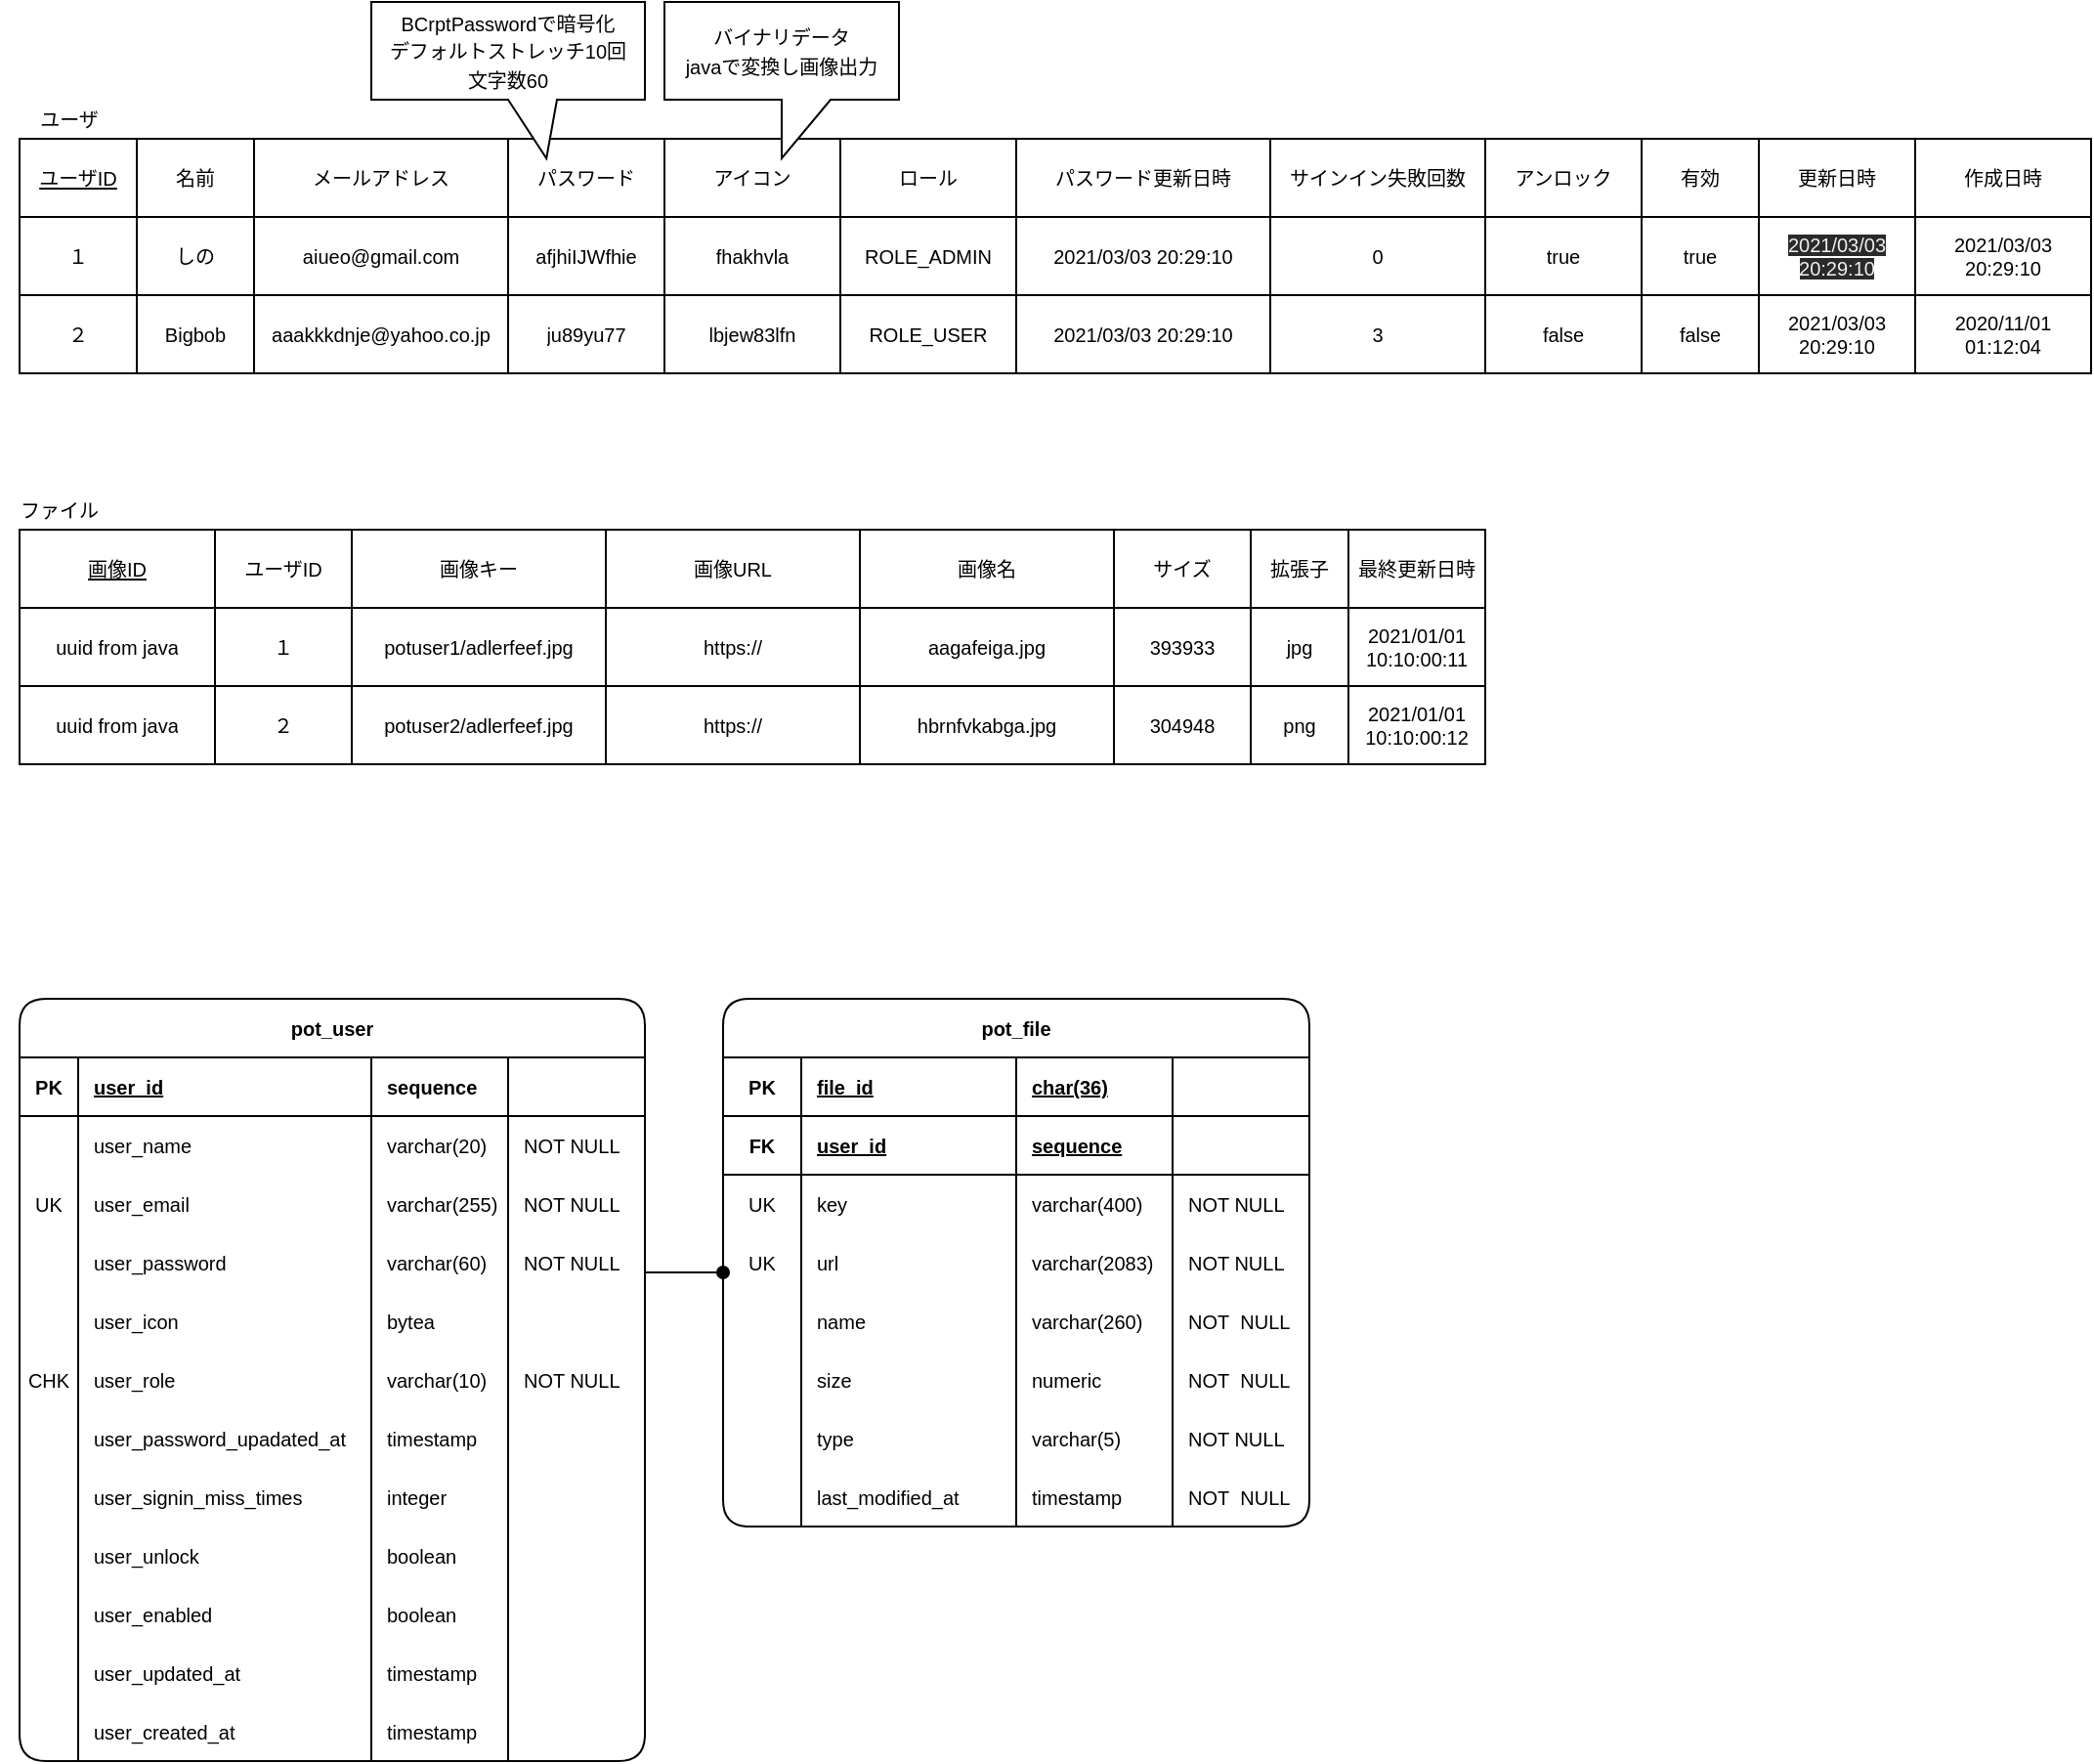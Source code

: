 <mxfile version="14.6.6" type="embed" pages="2"><diagram id="QV3cCd6eq64nft1bvd9X" name="テーブル表"><mxGraphModel dx="761" dy="706" grid="1" gridSize="10" guides="1" tooltips="1" connect="1" arrows="1" fold="1" page="1" pageScale="1" pageWidth="827" pageHeight="1169" math="0" shadow="0"><root><mxCell id="KHWvVhG0guuP3SYzxtQW-0"/><mxCell id="KHWvVhG0guuP3SYzxtQW-1" parent="KHWvVhG0guuP3SYzxtQW-0"/><mxCell id="MYZr6q4ZqEm6WkBMbpIB-1" value="pot_user" style="shape=table;startSize=30;container=1;collapsible=1;childLayout=tableLayout;fixedRows=1;rowLines=0;fontStyle=1;align=center;resizeLast=1;rounded=1;shadow=0;dashed=0;strokeWidth=1;fontFamily=Helvetica;fontSize=10;" parent="KHWvVhG0guuP3SYzxtQW-1" vertex="1"><mxGeometry x="40" y="560" width="320" height="390" as="geometry"/></mxCell><mxCell id="MYZr6q4ZqEm6WkBMbpIB-2" value="" style="shape=partialRectangle;collapsible=0;dropTarget=0;pointerEvents=0;fillColor=none;top=0;left=0;bottom=1;right=0;points=[[0,0.5],[1,0.5]];portConstraint=eastwest;fontFamily=Helvetica;fontSize=10;" parent="MYZr6q4ZqEm6WkBMbpIB-1" vertex="1"><mxGeometry y="30" width="320" height="30" as="geometry"/></mxCell><mxCell id="MYZr6q4ZqEm6WkBMbpIB-3" value="PK" style="shape=partialRectangle;connectable=0;fillColor=none;top=0;left=0;bottom=0;right=0;fontStyle=1;overflow=hidden;fontFamily=Helvetica;fontSize=10;" parent="MYZr6q4ZqEm6WkBMbpIB-2" vertex="1"><mxGeometry width="30" height="30" as="geometry"/></mxCell><mxCell id="MYZr6q4ZqEm6WkBMbpIB-4" value="user_id" style="shape=partialRectangle;connectable=0;fillColor=none;top=0;left=0;bottom=0;right=0;align=left;spacingLeft=6;fontStyle=5;overflow=hidden;fontFamily=Helvetica;fontSize=10;" parent="MYZr6q4ZqEm6WkBMbpIB-2" vertex="1"><mxGeometry x="30" width="150" height="30" as="geometry"/></mxCell><mxCell id="MYZr6q4ZqEm6WkBMbpIB-5" value="sequence" style="shape=partialRectangle;connectable=0;fillColor=none;top=0;left=0;bottom=0;right=0;align=left;spacingLeft=6;fontStyle=1;overflow=hidden;fontFamily=Helvetica;fontSize=10;" parent="MYZr6q4ZqEm6WkBMbpIB-2" vertex="1"><mxGeometry x="180" width="70" height="30" as="geometry"/></mxCell><mxCell id="MYZr6q4ZqEm6WkBMbpIB-264" style="shape=partialRectangle;connectable=0;fillColor=none;top=0;left=0;bottom=0;right=0;align=left;spacingLeft=6;fontStyle=1;overflow=hidden;fontFamily=Helvetica;fontSize=10;" parent="MYZr6q4ZqEm6WkBMbpIB-2" vertex="1"><mxGeometry x="250" width="70" height="30" as="geometry"/></mxCell><mxCell id="43" style="shape=partialRectangle;collapsible=0;dropTarget=0;pointerEvents=0;fillColor=none;top=0;left=0;bottom=0;right=0;points=[[0,0.5],[1,0.5]];portConstraint=eastwest;fontFamily=Helvetica;fontSize=10;" parent="MYZr6q4ZqEm6WkBMbpIB-1" vertex="1"><mxGeometry y="60" width="320" height="30" as="geometry"/></mxCell><mxCell id="44" style="shape=partialRectangle;connectable=0;fillColor=none;top=0;left=0;bottom=0;right=0;editable=1;overflow=hidden;fontFamily=Helvetica;fontSize=10;" parent="43" vertex="1"><mxGeometry width="30" height="30" as="geometry"/></mxCell><mxCell id="45" value="user_name" style="shape=partialRectangle;connectable=0;fillColor=none;top=0;left=0;bottom=0;right=0;align=left;spacingLeft=6;overflow=hidden;fontFamily=Helvetica;fontSize=10;" parent="43" vertex="1"><mxGeometry x="30" width="150" height="30" as="geometry"/></mxCell><mxCell id="46" value="varchar(20)" style="shape=partialRectangle;connectable=0;fillColor=none;top=0;left=0;bottom=0;right=0;align=left;spacingLeft=6;overflow=hidden;fontFamily=Helvetica;fontSize=10;" parent="43" vertex="1"><mxGeometry x="180" width="70" height="30" as="geometry"/></mxCell><mxCell id="47" value="NOT NULL" style="shape=partialRectangle;connectable=0;fillColor=none;top=0;left=0;bottom=0;right=0;align=left;spacingLeft=6;overflow=hidden;fontFamily=Helvetica;fontSize=10;" parent="43" vertex="1"><mxGeometry x="250" width="70" height="30" as="geometry"/></mxCell><mxCell id="48" style="shape=partialRectangle;collapsible=0;dropTarget=0;pointerEvents=0;fillColor=none;top=0;left=0;bottom=0;right=0;points=[[0,0.5],[1,0.5]];portConstraint=eastwest;fontFamily=Helvetica;fontSize=10;" parent="MYZr6q4ZqEm6WkBMbpIB-1" vertex="1"><mxGeometry y="90" width="320" height="30" as="geometry"/></mxCell><mxCell id="49" value="UK" style="shape=partialRectangle;connectable=0;fillColor=none;top=0;left=0;bottom=0;right=0;editable=1;overflow=hidden;fontFamily=Helvetica;fontSize=10;" parent="48" vertex="1"><mxGeometry width="30" height="30" as="geometry"/></mxCell><mxCell id="50" value="user_email" style="shape=partialRectangle;connectable=0;fillColor=none;top=0;left=0;bottom=0;right=0;align=left;spacingLeft=6;overflow=hidden;fontFamily=Helvetica;fontSize=10;" parent="48" vertex="1"><mxGeometry x="30" width="150" height="30" as="geometry"/></mxCell><mxCell id="51" value="varchar(255)" style="shape=partialRectangle;connectable=0;fillColor=none;top=0;left=0;bottom=0;right=0;align=left;spacingLeft=6;overflow=hidden;fontFamily=Helvetica;fontSize=10;" parent="48" vertex="1"><mxGeometry x="180" width="70" height="30" as="geometry"/></mxCell><mxCell id="52" value="NOT NULL" style="shape=partialRectangle;connectable=0;fillColor=none;top=0;left=0;bottom=0;right=0;align=left;spacingLeft=6;overflow=hidden;fontFamily=Helvetica;fontSize=10;" parent="48" vertex="1"><mxGeometry x="250" width="70" height="30" as="geometry"/></mxCell><mxCell id="MYZr6q4ZqEm6WkBMbpIB-222" style="shape=partialRectangle;collapsible=0;dropTarget=0;pointerEvents=0;fillColor=none;top=0;left=0;bottom=0;right=0;points=[[0,0.5],[1,0.5]];portConstraint=eastwest;fontFamily=Helvetica;fontSize=10;" parent="MYZr6q4ZqEm6WkBMbpIB-1" vertex="1"><mxGeometry y="120" width="320" height="30" as="geometry"/></mxCell><mxCell id="MYZr6q4ZqEm6WkBMbpIB-223" value="" style="shape=partialRectangle;connectable=0;fillColor=none;top=0;left=0;bottom=0;right=0;editable=1;overflow=hidden;fontFamily=Helvetica;fontSize=10;" parent="MYZr6q4ZqEm6WkBMbpIB-222" vertex="1"><mxGeometry width="30" height="30" as="geometry"/></mxCell><mxCell id="MYZr6q4ZqEm6WkBMbpIB-224" value="user_password" style="shape=partialRectangle;connectable=0;fillColor=none;top=0;left=0;bottom=0;right=0;align=left;spacingLeft=6;overflow=hidden;fontFamily=Helvetica;fontSize=10;" parent="MYZr6q4ZqEm6WkBMbpIB-222" vertex="1"><mxGeometry x="30" width="150" height="30" as="geometry"/></mxCell><mxCell id="MYZr6q4ZqEm6WkBMbpIB-225" value="varchar(60)" style="shape=partialRectangle;connectable=0;fillColor=none;top=0;left=0;bottom=0;right=0;align=left;spacingLeft=6;overflow=hidden;fontFamily=Helvetica;fontSize=10;" parent="MYZr6q4ZqEm6WkBMbpIB-222" vertex="1"><mxGeometry x="180" width="70" height="30" as="geometry"/></mxCell><mxCell id="MYZr6q4ZqEm6WkBMbpIB-265" value="NOT NULL" style="shape=partialRectangle;connectable=0;fillColor=none;top=0;left=0;bottom=0;right=0;align=left;spacingLeft=6;overflow=hidden;fontFamily=Helvetica;fontSize=10;" parent="MYZr6q4ZqEm6WkBMbpIB-222" vertex="1"><mxGeometry x="250" width="70" height="30" as="geometry"/></mxCell><mxCell id="MYZr6q4ZqEm6WkBMbpIB-226" style="shape=partialRectangle;collapsible=0;dropTarget=0;pointerEvents=0;fillColor=none;top=0;left=0;bottom=0;right=0;points=[[0,0.5],[1,0.5]];portConstraint=eastwest;fontFamily=Helvetica;fontSize=10;" parent="MYZr6q4ZqEm6WkBMbpIB-1" vertex="1"><mxGeometry y="150" width="320" height="30" as="geometry"/></mxCell><mxCell id="MYZr6q4ZqEm6WkBMbpIB-227" style="shape=partialRectangle;connectable=0;fillColor=none;top=0;left=0;bottom=0;right=0;editable=1;overflow=hidden;fontFamily=Helvetica;fontSize=10;" parent="MYZr6q4ZqEm6WkBMbpIB-226" vertex="1"><mxGeometry width="30" height="30" as="geometry"/></mxCell><mxCell id="MYZr6q4ZqEm6WkBMbpIB-228" value="user_icon" style="shape=partialRectangle;connectable=0;fillColor=none;top=0;left=0;bottom=0;right=0;align=left;spacingLeft=6;overflow=hidden;fontFamily=Helvetica;fontSize=10;" parent="MYZr6q4ZqEm6WkBMbpIB-226" vertex="1"><mxGeometry x="30" width="150" height="30" as="geometry"/></mxCell><mxCell id="MYZr6q4ZqEm6WkBMbpIB-229" value="bytea" style="shape=partialRectangle;connectable=0;fillColor=none;top=0;left=0;bottom=0;right=0;align=left;spacingLeft=6;overflow=hidden;fontFamily=Helvetica;fontSize=10;" parent="MYZr6q4ZqEm6WkBMbpIB-226" vertex="1"><mxGeometry x="180" width="70" height="30" as="geometry"/></mxCell><mxCell id="MYZr6q4ZqEm6WkBMbpIB-266" value="" style="shape=partialRectangle;connectable=0;fillColor=none;top=0;left=0;bottom=0;right=0;align=left;spacingLeft=6;overflow=hidden;fontFamily=Helvetica;fontSize=10;" parent="MYZr6q4ZqEm6WkBMbpIB-226" vertex="1"><mxGeometry x="250" width="70" height="30" as="geometry"/></mxCell><mxCell id="MYZr6q4ZqEm6WkBMbpIB-242" style="shape=partialRectangle;collapsible=0;dropTarget=0;pointerEvents=0;fillColor=none;top=0;left=0;bottom=0;right=0;points=[[0,0.5],[1,0.5]];portConstraint=eastwest;fontFamily=Helvetica;fontSize=10;" parent="MYZr6q4ZqEm6WkBMbpIB-1" vertex="1"><mxGeometry y="180" width="320" height="30" as="geometry"/></mxCell><mxCell id="MYZr6q4ZqEm6WkBMbpIB-243" value="CHK" style="shape=partialRectangle;connectable=0;fillColor=none;top=0;left=0;bottom=0;right=0;editable=1;overflow=hidden;fontFamily=Helvetica;fontSize=10;" parent="MYZr6q4ZqEm6WkBMbpIB-242" vertex="1"><mxGeometry width="30" height="30" as="geometry"/></mxCell><mxCell id="MYZr6q4ZqEm6WkBMbpIB-244" value="user_role" style="shape=partialRectangle;connectable=0;fillColor=none;top=0;left=0;bottom=0;right=0;align=left;spacingLeft=6;overflow=hidden;fontFamily=Helvetica;fontSize=10;" parent="MYZr6q4ZqEm6WkBMbpIB-242" vertex="1"><mxGeometry x="30" width="150" height="30" as="geometry"/></mxCell><mxCell id="MYZr6q4ZqEm6WkBMbpIB-245" value="varchar(10)" style="shape=partialRectangle;connectable=0;fillColor=none;top=0;left=0;bottom=0;right=0;align=left;spacingLeft=6;overflow=hidden;fontFamily=Helvetica;fontSize=10;" parent="MYZr6q4ZqEm6WkBMbpIB-242" vertex="1"><mxGeometry x="180" width="70" height="30" as="geometry"/></mxCell><mxCell id="MYZr6q4ZqEm6WkBMbpIB-269" value="NOT NULL" style="shape=partialRectangle;connectable=0;fillColor=none;top=0;left=0;bottom=0;right=0;align=left;spacingLeft=6;overflow=hidden;fontFamily=Helvetica;fontSize=10;" parent="MYZr6q4ZqEm6WkBMbpIB-242" vertex="1"><mxGeometry x="250" width="70" height="30" as="geometry"/></mxCell><mxCell id="22" style="shape=partialRectangle;collapsible=0;dropTarget=0;pointerEvents=0;fillColor=none;top=0;left=0;bottom=0;right=0;points=[[0,0.5],[1,0.5]];portConstraint=eastwest;fontFamily=Helvetica;fontSize=10;" parent="MYZr6q4ZqEm6WkBMbpIB-1" vertex="1"><mxGeometry y="210" width="320" height="30" as="geometry"/></mxCell><mxCell id="23" style="shape=partialRectangle;connectable=0;fillColor=none;top=0;left=0;bottom=0;right=0;editable=1;overflow=hidden;fontFamily=Helvetica;fontSize=10;" parent="22" vertex="1"><mxGeometry width="30" height="30" as="geometry"/></mxCell><mxCell id="24" value="user_password_upadated_at" style="shape=partialRectangle;connectable=0;fillColor=none;top=0;left=0;bottom=0;right=0;align=left;spacingLeft=6;overflow=hidden;fontFamily=Helvetica;fontSize=10;" parent="22" vertex="1"><mxGeometry x="30" width="150" height="30" as="geometry"/></mxCell><mxCell id="25" value="timestamp" style="shape=partialRectangle;connectable=0;fillColor=none;top=0;left=0;bottom=0;right=0;align=left;spacingLeft=6;overflow=hidden;fontFamily=Helvetica;fontSize=10;" parent="22" vertex="1"><mxGeometry x="180" width="70" height="30" as="geometry"/></mxCell><mxCell id="26" style="shape=partialRectangle;connectable=0;fillColor=none;top=0;left=0;bottom=0;right=0;align=left;spacingLeft=6;overflow=hidden;fontFamily=Helvetica;fontSize=10;" parent="22" vertex="1"><mxGeometry x="250" width="70" height="30" as="geometry"/></mxCell><mxCell id="MYZr6q4ZqEm6WkBMbpIB-246" style="shape=partialRectangle;collapsible=0;dropTarget=0;pointerEvents=0;fillColor=none;top=0;left=0;bottom=0;right=0;points=[[0,0.5],[1,0.5]];portConstraint=eastwest;fontFamily=Helvetica;fontSize=10;" parent="MYZr6q4ZqEm6WkBMbpIB-1" vertex="1"><mxGeometry y="240" width="320" height="30" as="geometry"/></mxCell><mxCell id="MYZr6q4ZqEm6WkBMbpIB-247" value="" style="shape=partialRectangle;connectable=0;fillColor=none;top=0;left=0;bottom=0;right=0;editable=1;overflow=hidden;fontFamily=Helvetica;fontSize=10;" parent="MYZr6q4ZqEm6WkBMbpIB-246" vertex="1"><mxGeometry width="30" height="30" as="geometry"/></mxCell><mxCell id="MYZr6q4ZqEm6WkBMbpIB-248" value="user_signin_miss_times" style="shape=partialRectangle;connectable=0;fillColor=none;top=0;left=0;bottom=0;right=0;align=left;spacingLeft=6;overflow=hidden;fontFamily=Helvetica;fontSize=10;" parent="MYZr6q4ZqEm6WkBMbpIB-246" vertex="1"><mxGeometry x="30" width="150" height="30" as="geometry"/></mxCell><mxCell id="MYZr6q4ZqEm6WkBMbpIB-249" value="integer" style="shape=partialRectangle;connectable=0;fillColor=none;top=0;left=0;bottom=0;right=0;align=left;spacingLeft=6;overflow=hidden;fontFamily=Helvetica;fontSize=10;" parent="MYZr6q4ZqEm6WkBMbpIB-246" vertex="1"><mxGeometry x="180" width="70" height="30" as="geometry"/></mxCell><mxCell id="MYZr6q4ZqEm6WkBMbpIB-270" value="" style="shape=partialRectangle;connectable=0;fillColor=none;top=0;left=0;bottom=0;right=0;align=left;spacingLeft=6;overflow=hidden;fontFamily=Helvetica;fontSize=10;" parent="MYZr6q4ZqEm6WkBMbpIB-246" vertex="1"><mxGeometry x="250" width="70" height="30" as="geometry"/></mxCell><mxCell id="68" style="shape=partialRectangle;collapsible=0;dropTarget=0;pointerEvents=0;fillColor=none;top=0;left=0;bottom=0;right=0;points=[[0,0.5],[1,0.5]];portConstraint=eastwest;fontFamily=Helvetica;fontSize=10;" parent="MYZr6q4ZqEm6WkBMbpIB-1" vertex="1"><mxGeometry y="270" width="320" height="30" as="geometry"/></mxCell><mxCell id="69" style="shape=partialRectangle;connectable=0;fillColor=none;top=0;left=0;bottom=0;right=0;editable=1;overflow=hidden;fontFamily=Helvetica;fontSize=10;" parent="68" vertex="1"><mxGeometry width="30" height="30" as="geometry"/></mxCell><mxCell id="70" value="user_unlock" style="shape=partialRectangle;connectable=0;fillColor=none;top=0;left=0;bottom=0;right=0;align=left;spacingLeft=6;overflow=hidden;fontFamily=Helvetica;fontSize=10;" parent="68" vertex="1"><mxGeometry x="30" width="150" height="30" as="geometry"/></mxCell><mxCell id="71" value="boolean" style="shape=partialRectangle;connectable=0;fillColor=none;top=0;left=0;bottom=0;right=0;align=left;spacingLeft=6;overflow=hidden;fontFamily=Helvetica;fontSize=10;" parent="68" vertex="1"><mxGeometry x="180" width="70" height="30" as="geometry"/></mxCell><mxCell id="72" style="shape=partialRectangle;connectable=0;fillColor=none;top=0;left=0;bottom=0;right=0;align=left;spacingLeft=6;overflow=hidden;fontFamily=Helvetica;fontSize=10;" parent="68" vertex="1"><mxGeometry x="250" width="70" height="30" as="geometry"/></mxCell><mxCell id="63" style="shape=partialRectangle;collapsible=0;dropTarget=0;pointerEvents=0;fillColor=none;top=0;left=0;bottom=0;right=0;points=[[0,0.5],[1,0.5]];portConstraint=eastwest;fontFamily=Helvetica;fontSize=10;" parent="MYZr6q4ZqEm6WkBMbpIB-1" vertex="1"><mxGeometry y="300" width="320" height="30" as="geometry"/></mxCell><mxCell id="64" style="shape=partialRectangle;connectable=0;fillColor=none;top=0;left=0;bottom=0;right=0;editable=1;overflow=hidden;fontFamily=Helvetica;fontSize=10;" parent="63" vertex="1"><mxGeometry width="30" height="30" as="geometry"/></mxCell><mxCell id="65" value="user_enabled" style="shape=partialRectangle;connectable=0;fillColor=none;top=0;left=0;bottom=0;right=0;align=left;spacingLeft=6;overflow=hidden;fontFamily=Helvetica;fontSize=10;" parent="63" vertex="1"><mxGeometry x="30" width="150" height="30" as="geometry"/></mxCell><mxCell id="66" value="boolean" style="shape=partialRectangle;connectable=0;fillColor=none;top=0;left=0;bottom=0;right=0;align=left;spacingLeft=6;overflow=hidden;fontFamily=Helvetica;fontSize=10;" parent="63" vertex="1"><mxGeometry x="180" width="70" height="30" as="geometry"/></mxCell><mxCell id="67" style="shape=partialRectangle;connectable=0;fillColor=none;top=0;left=0;bottom=0;right=0;align=left;spacingLeft=6;overflow=hidden;fontFamily=Helvetica;fontSize=10;" parent="63" vertex="1"><mxGeometry x="250" width="70" height="30" as="geometry"/></mxCell><mxCell id="MYZr6q4ZqEm6WkBMbpIB-6" value="" style="shape=partialRectangle;collapsible=0;dropTarget=0;pointerEvents=0;fillColor=none;top=0;left=0;bottom=0;right=0;points=[[0,0.5],[1,0.5]];portConstraint=eastwest;fontFamily=Helvetica;fontSize=10;" parent="MYZr6q4ZqEm6WkBMbpIB-1" vertex="1"><mxGeometry y="330" width="320" height="30" as="geometry"/></mxCell><mxCell id="MYZr6q4ZqEm6WkBMbpIB-7" value="" style="shape=partialRectangle;connectable=0;fillColor=none;top=0;left=0;bottom=0;right=0;editable=1;overflow=hidden;fontFamily=Helvetica;fontSize=10;" parent="MYZr6q4ZqEm6WkBMbpIB-6" vertex="1"><mxGeometry width="30" height="30" as="geometry"/></mxCell><mxCell id="MYZr6q4ZqEm6WkBMbpIB-8" value="user_updated_at" style="shape=partialRectangle;connectable=0;fillColor=none;top=0;left=0;bottom=0;right=0;align=left;spacingLeft=6;overflow=hidden;fontFamily=Helvetica;fontSize=10;" parent="MYZr6q4ZqEm6WkBMbpIB-6" vertex="1"><mxGeometry x="30" width="150" height="30" as="geometry"/></mxCell><mxCell id="MYZr6q4ZqEm6WkBMbpIB-9" value="timestamp" style="shape=partialRectangle;connectable=0;fillColor=none;top=0;left=0;bottom=0;right=0;align=left;spacingLeft=6;overflow=hidden;fontFamily=Helvetica;fontSize=10;" parent="MYZr6q4ZqEm6WkBMbpIB-6" vertex="1"><mxGeometry x="180" width="70" height="30" as="geometry"/></mxCell><mxCell id="MYZr6q4ZqEm6WkBMbpIB-272" style="shape=partialRectangle;connectable=0;fillColor=none;top=0;left=0;bottom=0;right=0;align=left;spacingLeft=6;overflow=hidden;fontFamily=Helvetica;fontSize=10;" parent="MYZr6q4ZqEm6WkBMbpIB-6" vertex="1"><mxGeometry x="250" width="70" height="30" as="geometry"/></mxCell><mxCell id="3" style="shape=partialRectangle;collapsible=0;dropTarget=0;pointerEvents=0;fillColor=none;top=0;left=0;bottom=0;right=0;points=[[0,0.5],[1,0.5]];portConstraint=eastwest;fontFamily=Helvetica;fontSize=10;" parent="MYZr6q4ZqEm6WkBMbpIB-1" vertex="1"><mxGeometry y="360" width="320" height="30" as="geometry"/></mxCell><mxCell id="4" style="shape=partialRectangle;connectable=0;fillColor=none;top=0;left=0;bottom=0;right=0;editable=1;overflow=hidden;fontFamily=Helvetica;fontSize=10;" parent="3" vertex="1"><mxGeometry width="30" height="30" as="geometry"/></mxCell><mxCell id="5" value="user_created_at" style="shape=partialRectangle;connectable=0;fillColor=none;top=0;left=0;bottom=0;right=0;align=left;spacingLeft=6;overflow=hidden;fontFamily=Helvetica;fontSize=10;" parent="3" vertex="1"><mxGeometry x="30" width="150" height="30" as="geometry"/></mxCell><mxCell id="6" value="timestamp" style="shape=partialRectangle;connectable=0;fillColor=none;top=0;left=0;bottom=0;right=0;align=left;spacingLeft=6;overflow=hidden;fontFamily=Helvetica;fontSize=10;" parent="3" vertex="1"><mxGeometry x="180" width="70" height="30" as="geometry"/></mxCell><mxCell id="7" style="shape=partialRectangle;connectable=0;fillColor=none;top=0;left=0;bottom=0;right=0;align=left;spacingLeft=6;overflow=hidden;fontFamily=Helvetica;fontSize=10;" parent="3" vertex="1"><mxGeometry x="250" width="70" height="30" as="geometry"/></mxCell><mxCell id="MYZr6q4ZqEm6WkBMbpIB-22" value="pot_file" style="shape=table;startSize=30;container=1;collapsible=1;childLayout=tableLayout;fixedRows=1;rowLines=0;fontStyle=1;align=center;resizeLast=1;rounded=1;shadow=0;dashed=0;strokeWidth=1;fontFamily=Helvetica;fontSize=10;" parent="KHWvVhG0guuP3SYzxtQW-1" vertex="1"><mxGeometry x="400" y="560" width="300" height="270" as="geometry"/></mxCell><mxCell id="MYZr6q4ZqEm6WkBMbpIB-23" value="" style="shape=partialRectangle;collapsible=0;dropTarget=0;pointerEvents=0;fillColor=none;top=0;left=0;bottom=1;right=0;points=[[0,0.5],[1,0.5]];portConstraint=eastwest;fontFamily=Helvetica;fontSize=10;" parent="MYZr6q4ZqEm6WkBMbpIB-22" vertex="1"><mxGeometry y="30" width="300" height="30" as="geometry"/></mxCell><mxCell id="MYZr6q4ZqEm6WkBMbpIB-24" value="PK" style="shape=partialRectangle;connectable=0;fillColor=none;top=0;left=0;bottom=0;right=0;fontStyle=1;overflow=hidden;fontFamily=Helvetica;fontSize=10;" parent="MYZr6q4ZqEm6WkBMbpIB-23" vertex="1"><mxGeometry width="40" height="30" as="geometry"/></mxCell><mxCell id="MYZr6q4ZqEm6WkBMbpIB-25" value="file_id" style="shape=partialRectangle;connectable=0;fillColor=none;top=0;left=0;bottom=0;right=0;align=left;spacingLeft=6;fontStyle=5;overflow=hidden;fontFamily=Helvetica;fontSize=10;" parent="MYZr6q4ZqEm6WkBMbpIB-23" vertex="1"><mxGeometry x="40" width="110" height="30" as="geometry"/></mxCell><mxCell id="MYZr6q4ZqEm6WkBMbpIB-26" value="char(36)" style="shape=partialRectangle;connectable=0;fillColor=none;top=0;left=0;bottom=0;right=0;align=left;spacingLeft=6;fontStyle=5;overflow=hidden;fontFamily=Helvetica;fontSize=10;" parent="MYZr6q4ZqEm6WkBMbpIB-23" vertex="1"><mxGeometry x="150" width="80" height="30" as="geometry"/></mxCell><mxCell id="MYZr6q4ZqEm6WkBMbpIB-273" style="shape=partialRectangle;connectable=0;fillColor=none;top=0;left=0;bottom=0;right=0;align=left;spacingLeft=6;fontStyle=5;overflow=hidden;fontFamily=Helvetica;fontSize=10;" parent="MYZr6q4ZqEm6WkBMbpIB-23" vertex="1"><mxGeometry x="230" width="70" height="30" as="geometry"/></mxCell><mxCell id="78" style="shape=partialRectangle;collapsible=0;dropTarget=0;pointerEvents=0;fillColor=none;top=0;left=0;bottom=1;right=0;points=[[0,0.5],[1,0.5]];portConstraint=eastwest;fontFamily=Helvetica;fontSize=10;" parent="MYZr6q4ZqEm6WkBMbpIB-22" vertex="1"><mxGeometry y="60" width="300" height="30" as="geometry"/></mxCell><mxCell id="79" value="FK" style="shape=partialRectangle;connectable=0;fillColor=none;top=0;left=0;bottom=0;right=0;fontStyle=1;overflow=hidden;fontFamily=Helvetica;fontSize=10;" parent="78" vertex="1"><mxGeometry width="40" height="30" as="geometry"/></mxCell><mxCell id="80" value="user_id" style="shape=partialRectangle;connectable=0;fillColor=none;top=0;left=0;bottom=0;right=0;align=left;spacingLeft=6;fontStyle=5;overflow=hidden;fontFamily=Helvetica;fontSize=10;" parent="78" vertex="1"><mxGeometry x="40" width="110" height="30" as="geometry"/></mxCell><mxCell id="81" value="sequence" style="shape=partialRectangle;connectable=0;fillColor=none;top=0;left=0;bottom=0;right=0;align=left;spacingLeft=6;fontStyle=5;overflow=hidden;fontFamily=Helvetica;fontSize=10;" parent="78" vertex="1"><mxGeometry x="150" width="80" height="30" as="geometry"/></mxCell><mxCell id="82" style="shape=partialRectangle;connectable=0;fillColor=none;top=0;left=0;bottom=0;right=0;align=left;spacingLeft=6;fontStyle=5;overflow=hidden;fontFamily=Helvetica;fontSize=10;" parent="78" vertex="1"><mxGeometry x="230" width="70" height="30" as="geometry"/></mxCell><mxCell id="MYZr6q4ZqEm6WkBMbpIB-253" style="shape=partialRectangle;collapsible=0;dropTarget=0;pointerEvents=0;fillColor=none;top=0;left=0;bottom=0;right=0;points=[[0,0.5],[1,0.5]];portConstraint=eastwest;fontFamily=Helvetica;fontSize=10;" parent="MYZr6q4ZqEm6WkBMbpIB-22" vertex="1"><mxGeometry y="90" width="300" height="30" as="geometry"/></mxCell><mxCell id="MYZr6q4ZqEm6WkBMbpIB-254" value="UK" style="shape=partialRectangle;connectable=0;fillColor=none;top=0;left=0;bottom=0;right=0;editable=1;overflow=hidden;fontFamily=Helvetica;fontSize=10;" parent="MYZr6q4ZqEm6WkBMbpIB-253" vertex="1"><mxGeometry width="40" height="30" as="geometry"/></mxCell><mxCell id="MYZr6q4ZqEm6WkBMbpIB-255" value="key" style="shape=partialRectangle;connectable=0;fillColor=none;top=0;left=0;bottom=0;right=0;align=left;spacingLeft=6;overflow=hidden;fontFamily=Helvetica;fontSize=10;" parent="MYZr6q4ZqEm6WkBMbpIB-253" vertex="1"><mxGeometry x="40" width="110" height="30" as="geometry"/></mxCell><mxCell id="MYZr6q4ZqEm6WkBMbpIB-256" value="varchar(400)" style="shape=partialRectangle;connectable=0;fillColor=none;top=0;left=0;bottom=0;right=0;align=left;spacingLeft=6;overflow=hidden;fontFamily=Helvetica;fontSize=10;" parent="MYZr6q4ZqEm6WkBMbpIB-253" vertex="1"><mxGeometry x="150" width="80" height="30" as="geometry"/></mxCell><mxCell id="MYZr6q4ZqEm6WkBMbpIB-274" value="NOT NULL" style="shape=partialRectangle;connectable=0;fillColor=none;top=0;left=0;bottom=0;right=0;align=left;spacingLeft=6;overflow=hidden;fontFamily=Helvetica;fontSize=10;" parent="MYZr6q4ZqEm6WkBMbpIB-253" vertex="1"><mxGeometry x="230" width="70" height="30" as="geometry"/></mxCell><mxCell id="108" style="shape=partialRectangle;collapsible=0;dropTarget=0;pointerEvents=0;fillColor=none;top=0;left=0;bottom=0;right=0;points=[[0,0.5],[1,0.5]];portConstraint=eastwest;fontFamily=Helvetica;fontSize=10;" vertex="1" parent="MYZr6q4ZqEm6WkBMbpIB-22"><mxGeometry y="120" width="300" height="30" as="geometry"/></mxCell><mxCell id="109" value="UK" style="shape=partialRectangle;connectable=0;fillColor=none;top=0;left=0;bottom=0;right=0;editable=1;overflow=hidden;fontFamily=Helvetica;fontSize=10;" vertex="1" parent="108"><mxGeometry width="40" height="30" as="geometry"/></mxCell><mxCell id="110" value="url" style="shape=partialRectangle;connectable=0;fillColor=none;top=0;left=0;bottom=0;right=0;align=left;spacingLeft=6;overflow=hidden;fontFamily=Helvetica;fontSize=10;" vertex="1" parent="108"><mxGeometry x="40" width="110" height="30" as="geometry"/></mxCell><mxCell id="111" value="varchar(2083)" style="shape=partialRectangle;connectable=0;fillColor=none;top=0;left=0;bottom=0;right=0;align=left;spacingLeft=6;overflow=hidden;fontFamily=Helvetica;fontSize=10;" vertex="1" parent="108"><mxGeometry x="150" width="80" height="30" as="geometry"/></mxCell><mxCell id="112" value="NOT NULL" style="shape=partialRectangle;connectable=0;fillColor=none;top=0;left=0;bottom=0;right=0;align=left;spacingLeft=6;overflow=hidden;fontFamily=Helvetica;fontSize=10;" vertex="1" parent="108"><mxGeometry x="230" width="70" height="30" as="geometry"/></mxCell><mxCell id="100" style="shape=partialRectangle;collapsible=0;dropTarget=0;pointerEvents=0;fillColor=none;top=0;left=0;bottom=0;right=0;points=[[0,0.5],[1,0.5]];portConstraint=eastwest;fontFamily=Helvetica;fontSize=10;" parent="MYZr6q4ZqEm6WkBMbpIB-22" vertex="1"><mxGeometry y="150" width="300" height="30" as="geometry"/></mxCell><mxCell id="101" style="shape=partialRectangle;connectable=0;fillColor=none;top=0;left=0;bottom=0;right=0;editable=1;overflow=hidden;fontFamily=Helvetica;fontSize=10;" parent="100" vertex="1"><mxGeometry width="40" height="30" as="geometry"/></mxCell><mxCell id="102" value="name" style="shape=partialRectangle;connectable=0;fillColor=none;top=0;left=0;bottom=0;right=0;align=left;spacingLeft=6;overflow=hidden;fontFamily=Helvetica;fontSize=10;" parent="100" vertex="1"><mxGeometry x="40" width="110" height="30" as="geometry"/></mxCell><mxCell id="103" value="varchar(260)" style="shape=partialRectangle;connectable=0;fillColor=none;top=0;left=0;bottom=0;right=0;align=left;spacingLeft=6;overflow=hidden;fontFamily=Helvetica;fontSize=10;" parent="100" vertex="1"><mxGeometry x="150" width="80" height="30" as="geometry"/></mxCell><mxCell id="104" value="NOT  NULL" style="shape=partialRectangle;connectable=0;fillColor=none;top=0;left=0;bottom=0;right=0;align=left;spacingLeft=6;overflow=hidden;fontFamily=Helvetica;fontSize=10;" parent="100" vertex="1"><mxGeometry x="230" width="70" height="30" as="geometry"/></mxCell><mxCell id="MYZr6q4ZqEm6WkBMbpIB-31" value="" style="shape=partialRectangle;collapsible=0;dropTarget=0;pointerEvents=0;fillColor=none;top=0;left=0;bottom=0;right=0;points=[[0,0.5],[1,0.5]];portConstraint=eastwest;fontFamily=Helvetica;fontSize=10;" parent="MYZr6q4ZqEm6WkBMbpIB-22" vertex="1"><mxGeometry y="180" width="300" height="30" as="geometry"/></mxCell><mxCell id="MYZr6q4ZqEm6WkBMbpIB-32" value="" style="shape=partialRectangle;connectable=0;fillColor=none;top=0;left=0;bottom=0;right=0;editable=1;overflow=hidden;fontFamily=Helvetica;fontSize=10;" parent="MYZr6q4ZqEm6WkBMbpIB-31" vertex="1"><mxGeometry width="40" height="30" as="geometry"/></mxCell><mxCell id="MYZr6q4ZqEm6WkBMbpIB-33" value="size" style="shape=partialRectangle;connectable=0;fillColor=none;top=0;left=0;bottom=0;right=0;align=left;spacingLeft=6;overflow=hidden;fontFamily=Helvetica;fontSize=10;" parent="MYZr6q4ZqEm6WkBMbpIB-31" vertex="1"><mxGeometry x="40" width="110" height="30" as="geometry"/></mxCell><mxCell id="MYZr6q4ZqEm6WkBMbpIB-34" value="numeric" style="shape=partialRectangle;connectable=0;fillColor=none;top=0;left=0;bottom=0;right=0;align=left;spacingLeft=6;overflow=hidden;fontFamily=Helvetica;fontSize=10;" parent="MYZr6q4ZqEm6WkBMbpIB-31" vertex="1"><mxGeometry x="150" width="80" height="30" as="geometry"/></mxCell><mxCell id="MYZr6q4ZqEm6WkBMbpIB-276" value="NOT  NULL" style="shape=partialRectangle;connectable=0;fillColor=none;top=0;left=0;bottom=0;right=0;align=left;spacingLeft=6;overflow=hidden;fontFamily=Helvetica;fontSize=10;" parent="MYZr6q4ZqEm6WkBMbpIB-31" vertex="1"><mxGeometry x="230" width="70" height="30" as="geometry"/></mxCell><mxCell id="MYZr6q4ZqEm6WkBMbpIB-35" value="" style="shape=partialRectangle;collapsible=0;dropTarget=0;pointerEvents=0;fillColor=none;top=0;left=0;bottom=0;right=0;points=[[0,0.5],[1,0.5]];portConstraint=eastwest;fontFamily=Helvetica;fontSize=10;" parent="MYZr6q4ZqEm6WkBMbpIB-22" vertex="1"><mxGeometry y="210" width="300" height="30" as="geometry"/></mxCell><mxCell id="MYZr6q4ZqEm6WkBMbpIB-36" value="" style="shape=partialRectangle;connectable=0;fillColor=none;top=0;left=0;bottom=0;right=0;editable=1;overflow=hidden;fontFamily=Helvetica;fontSize=10;" parent="MYZr6q4ZqEm6WkBMbpIB-35" vertex="1"><mxGeometry width="40" height="30" as="geometry"/></mxCell><mxCell id="MYZr6q4ZqEm6WkBMbpIB-37" value="type" style="shape=partialRectangle;connectable=0;fillColor=none;top=0;left=0;bottom=0;right=0;align=left;spacingLeft=6;overflow=hidden;fontFamily=Helvetica;fontSize=10;" parent="MYZr6q4ZqEm6WkBMbpIB-35" vertex="1"><mxGeometry x="40" width="110" height="30" as="geometry"/></mxCell><mxCell id="MYZr6q4ZqEm6WkBMbpIB-38" value="varchar(5)" style="shape=partialRectangle;connectable=0;fillColor=none;top=0;left=0;bottom=0;right=0;align=left;spacingLeft=6;overflow=hidden;fontFamily=Helvetica;fontSize=10;" parent="MYZr6q4ZqEm6WkBMbpIB-35" vertex="1"><mxGeometry x="150" width="80" height="30" as="geometry"/></mxCell><mxCell id="MYZr6q4ZqEm6WkBMbpIB-277" value="NOT NULL" style="shape=partialRectangle;connectable=0;fillColor=none;top=0;left=0;bottom=0;right=0;align=left;spacingLeft=6;overflow=hidden;fontFamily=Helvetica;fontSize=10;" parent="MYZr6q4ZqEm6WkBMbpIB-35" vertex="1"><mxGeometry x="230" width="70" height="30" as="geometry"/></mxCell><mxCell id="MYZr6q4ZqEm6WkBMbpIB-43" style="shape=partialRectangle;collapsible=0;dropTarget=0;pointerEvents=0;fillColor=none;top=0;left=0;bottom=0;right=0;points=[[0,0.5],[1,0.5]];portConstraint=eastwest;fontFamily=Helvetica;fontSize=10;" parent="MYZr6q4ZqEm6WkBMbpIB-22" vertex="1"><mxGeometry y="240" width="300" height="30" as="geometry"/></mxCell><mxCell id="MYZr6q4ZqEm6WkBMbpIB-44" style="shape=partialRectangle;connectable=0;fillColor=none;top=0;left=0;bottom=0;right=0;editable=1;overflow=hidden;fontFamily=Helvetica;fontSize=10;" parent="MYZr6q4ZqEm6WkBMbpIB-43" vertex="1"><mxGeometry width="40" height="30" as="geometry"/></mxCell><mxCell id="MYZr6q4ZqEm6WkBMbpIB-45" value="last_modified_at" style="shape=partialRectangle;connectable=0;fillColor=none;top=0;left=0;bottom=0;right=0;align=left;spacingLeft=6;overflow=hidden;fontFamily=Helvetica;fontSize=10;" parent="MYZr6q4ZqEm6WkBMbpIB-43" vertex="1"><mxGeometry x="40" width="110" height="30" as="geometry"/></mxCell><mxCell id="MYZr6q4ZqEm6WkBMbpIB-46" value="timestamp" style="shape=partialRectangle;connectable=0;fillColor=none;top=0;left=0;bottom=0;right=0;align=left;spacingLeft=6;overflow=hidden;fontFamily=Helvetica;fontSize=10;" parent="MYZr6q4ZqEm6WkBMbpIB-43" vertex="1"><mxGeometry x="150" width="80" height="30" as="geometry"/></mxCell><mxCell id="MYZr6q4ZqEm6WkBMbpIB-278" value="NOT  NULL" style="shape=partialRectangle;connectable=0;fillColor=none;top=0;left=0;bottom=0;right=0;align=left;spacingLeft=6;overflow=hidden;fontFamily=Helvetica;fontSize=10;" parent="MYZr6q4ZqEm6WkBMbpIB-43" vertex="1"><mxGeometry x="230" width="70" height="30" as="geometry"/></mxCell><mxCell id="MYZr6q4ZqEm6WkBMbpIB-133" value="" style="shape=table;html=1;whiteSpace=wrap;startSize=0;container=1;collapsible=0;childLayout=tableLayout;fontFamily=Helvetica;fontSize=10;" parent="KHWvVhG0guuP3SYzxtQW-1" vertex="1"><mxGeometry x="40" y="120" width="1060" height="120" as="geometry"/></mxCell><mxCell id="MYZr6q4ZqEm6WkBMbpIB-138" value="" style="shape=partialRectangle;html=1;whiteSpace=wrap;collapsible=0;dropTarget=0;pointerEvents=0;fillColor=none;top=0;left=0;bottom=0;right=0;points=[[0,0.5],[1,0.5]];portConstraint=eastwest;fontSize=10;" parent="MYZr6q4ZqEm6WkBMbpIB-133" vertex="1"><mxGeometry width="1060" height="40" as="geometry"/></mxCell><mxCell id="10" value="&lt;u&gt;ユーザID&lt;/u&gt;" style="shape=partialRectangle;html=1;whiteSpace=wrap;connectable=0;fillColor=none;top=0;left=0;bottom=0;right=0;overflow=hidden;fontSize=10;" parent="MYZr6q4ZqEm6WkBMbpIB-138" vertex="1"><mxGeometry width="60" height="40" as="geometry"/></mxCell><mxCell id="28" value="&lt;span&gt;名前&lt;/span&gt;" style="shape=partialRectangle;html=1;whiteSpace=wrap;connectable=0;fillColor=none;top=0;left=0;bottom=0;right=0;overflow=hidden;fontSize=10;" parent="MYZr6q4ZqEm6WkBMbpIB-138" vertex="1"><mxGeometry x="60" width="60" height="40" as="geometry"/></mxCell><mxCell id="MYZr6q4ZqEm6WkBMbpIB-139" value="&lt;span style=&quot;font-size: 10px&quot;&gt;メールアドレス&lt;/span&gt;" style="shape=partialRectangle;html=1;whiteSpace=wrap;connectable=0;fillColor=none;top=0;left=0;bottom=0;right=0;overflow=hidden;fontSize=10;" parent="MYZr6q4ZqEm6WkBMbpIB-138" vertex="1"><mxGeometry x="120" width="130" height="40" as="geometry"/></mxCell><mxCell id="MYZr6q4ZqEm6WkBMbpIB-207" value="パスワード" style="shape=partialRectangle;html=1;whiteSpace=wrap;connectable=0;fillColor=none;top=0;left=0;bottom=0;right=0;overflow=hidden;fontSize=10;" parent="MYZr6q4ZqEm6WkBMbpIB-138" vertex="1"><mxGeometry x="250" width="80" height="40" as="geometry"/></mxCell><mxCell id="18" value="アイコン" style="shape=partialRectangle;html=1;whiteSpace=wrap;connectable=0;fillColor=none;top=0;left=0;bottom=0;right=0;overflow=hidden;fontSize=10;" parent="MYZr6q4ZqEm6WkBMbpIB-138" vertex="1"><mxGeometry x="330" width="90" height="40" as="geometry"/></mxCell><mxCell id="MYZr6q4ZqEm6WkBMbpIB-150" value="ロール" style="shape=partialRectangle;html=1;whiteSpace=wrap;connectable=0;fillColor=none;top=0;left=0;bottom=0;right=0;overflow=hidden;fontSize=10;" parent="MYZr6q4ZqEm6WkBMbpIB-138" vertex="1"><mxGeometry x="420" width="90" height="40" as="geometry"/></mxCell><mxCell id="31" value="パスワード更新日時" style="shape=partialRectangle;html=1;whiteSpace=wrap;connectable=0;fillColor=none;top=0;left=0;bottom=0;right=0;overflow=hidden;fontSize=10;" parent="MYZr6q4ZqEm6WkBMbpIB-138" vertex="1"><mxGeometry x="510" width="130" height="40" as="geometry"/></mxCell><mxCell id="34" value="サインイン失敗回数" style="shape=partialRectangle;html=1;whiteSpace=wrap;connectable=0;fillColor=none;top=0;left=0;bottom=0;right=0;overflow=hidden;fontSize=10;" parent="MYZr6q4ZqEm6WkBMbpIB-138" vertex="1"><mxGeometry x="640" width="110" height="40" as="geometry"/></mxCell><mxCell id="37" value="アンロック" style="shape=partialRectangle;html=1;whiteSpace=wrap;connectable=0;fillColor=none;top=0;left=0;bottom=0;right=0;overflow=hidden;fontSize=10;" parent="MYZr6q4ZqEm6WkBMbpIB-138" vertex="1"><mxGeometry x="750" width="80" height="40" as="geometry"/></mxCell><mxCell id="40" value="有効" style="shape=partialRectangle;html=1;whiteSpace=wrap;connectable=0;fillColor=none;top=0;left=0;bottom=0;right=0;overflow=hidden;fontSize=10;" parent="MYZr6q4ZqEm6WkBMbpIB-138" vertex="1"><mxGeometry x="830" width="60" height="40" as="geometry"/></mxCell><mxCell id="MYZr6q4ZqEm6WkBMbpIB-210" value="更新日時" style="shape=partialRectangle;html=1;whiteSpace=wrap;connectable=0;fillColor=none;top=0;left=0;bottom=0;right=0;overflow=hidden;fontSize=10;" parent="MYZr6q4ZqEm6WkBMbpIB-138" vertex="1"><mxGeometry x="890" width="80" height="40" as="geometry"/></mxCell><mxCell id="0" value="作成日時" style="shape=partialRectangle;html=1;whiteSpace=wrap;connectable=0;fillColor=none;top=0;left=0;bottom=0;right=0;overflow=hidden;fontSize=10;" parent="MYZr6q4ZqEm6WkBMbpIB-138" vertex="1"><mxGeometry x="970" width="90" height="40" as="geometry"/></mxCell><mxCell id="MYZr6q4ZqEm6WkBMbpIB-142" value="" style="shape=partialRectangle;html=1;whiteSpace=wrap;collapsible=0;dropTarget=0;pointerEvents=0;fillColor=none;top=0;left=0;bottom=0;right=0;points=[[0,0.5],[1,0.5]];portConstraint=eastwest;fontSize=10;" parent="MYZr6q4ZqEm6WkBMbpIB-133" vertex="1"><mxGeometry y="40" width="1060" height="40" as="geometry"/></mxCell><mxCell id="11" value="１" style="shape=partialRectangle;html=1;whiteSpace=wrap;connectable=0;fillColor=none;top=0;left=0;bottom=0;right=0;overflow=hidden;fontSize=10;" parent="MYZr6q4ZqEm6WkBMbpIB-142" vertex="1"><mxGeometry width="60" height="40" as="geometry"/></mxCell><mxCell id="29" value="&lt;span&gt;しの&lt;/span&gt;" style="shape=partialRectangle;html=1;whiteSpace=wrap;connectable=0;fillColor=none;top=0;left=0;bottom=0;right=0;overflow=hidden;fontSize=10;" parent="MYZr6q4ZqEm6WkBMbpIB-142" vertex="1"><mxGeometry x="60" width="60" height="40" as="geometry"/></mxCell><mxCell id="MYZr6q4ZqEm6WkBMbpIB-143" value="aiueo@gmail.com&lt;br&gt;" style="shape=partialRectangle;html=1;whiteSpace=wrap;connectable=0;fillColor=none;top=0;left=0;bottom=0;right=0;overflow=hidden;fontSize=10;" parent="MYZr6q4ZqEm6WkBMbpIB-142" vertex="1"><mxGeometry x="120" width="130" height="40" as="geometry"/></mxCell><mxCell id="MYZr6q4ZqEm6WkBMbpIB-208" value="afjhiIJWfhie" style="shape=partialRectangle;html=1;whiteSpace=wrap;connectable=0;fillColor=none;top=0;left=0;bottom=0;right=0;overflow=hidden;fontSize=10;" parent="MYZr6q4ZqEm6WkBMbpIB-142" vertex="1"><mxGeometry x="250" width="80" height="40" as="geometry"/></mxCell><mxCell id="19" value="fhakhvla" style="shape=partialRectangle;html=1;whiteSpace=wrap;connectable=0;fillColor=none;top=0;left=0;bottom=0;right=0;overflow=hidden;fontSize=10;" parent="MYZr6q4ZqEm6WkBMbpIB-142" vertex="1"><mxGeometry x="330" width="90" height="40" as="geometry"/></mxCell><mxCell id="MYZr6q4ZqEm6WkBMbpIB-151" value="ROLE_ADMIN" style="shape=partialRectangle;html=1;whiteSpace=wrap;connectable=0;fillColor=none;top=0;left=0;bottom=0;right=0;overflow=hidden;fontSize=10;" parent="MYZr6q4ZqEm6WkBMbpIB-142" vertex="1"><mxGeometry x="420" width="90" height="40" as="geometry"/></mxCell><mxCell id="32" value="&lt;span&gt;2021/03/03 20:29:10&lt;/span&gt;" style="shape=partialRectangle;html=1;whiteSpace=wrap;connectable=0;fillColor=none;top=0;left=0;bottom=0;right=0;overflow=hidden;fontSize=10;" parent="MYZr6q4ZqEm6WkBMbpIB-142" vertex="1"><mxGeometry x="510" width="130" height="40" as="geometry"/></mxCell><mxCell id="35" value="0" style="shape=partialRectangle;html=1;whiteSpace=wrap;connectable=0;fillColor=none;top=0;left=0;bottom=0;right=0;overflow=hidden;fontSize=10;" parent="MYZr6q4ZqEm6WkBMbpIB-142" vertex="1"><mxGeometry x="640" width="110" height="40" as="geometry"/></mxCell><mxCell id="38" value="true" style="shape=partialRectangle;html=1;whiteSpace=wrap;connectable=0;fillColor=none;top=0;left=0;bottom=0;right=0;overflow=hidden;fontSize=10;" parent="MYZr6q4ZqEm6WkBMbpIB-142" vertex="1"><mxGeometry x="750" width="80" height="40" as="geometry"/></mxCell><mxCell id="41" value="true" style="shape=partialRectangle;html=1;whiteSpace=wrap;connectable=0;fillColor=none;top=0;left=0;bottom=0;right=0;overflow=hidden;fontSize=10;" parent="MYZr6q4ZqEm6WkBMbpIB-142" vertex="1"><mxGeometry x="830" width="60" height="40" as="geometry"/></mxCell><mxCell id="MYZr6q4ZqEm6WkBMbpIB-211" value="&lt;span style=&quot;color: rgb(240 , 240 , 240) ; font-family: &amp;#34;helvetica&amp;#34; ; font-size: 10px ; font-style: normal ; font-weight: 400 ; letter-spacing: normal ; text-align: center ; text-indent: 0px ; text-transform: none ; word-spacing: 0px ; background-color: rgb(42 , 42 , 42) ; display: inline ; float: none&quot;&gt;2021/03/03 20:29:10&lt;/span&gt;" style="shape=partialRectangle;html=1;whiteSpace=wrap;connectable=0;fillColor=none;top=0;left=0;bottom=0;right=0;overflow=hidden;fontSize=10;" parent="MYZr6q4ZqEm6WkBMbpIB-142" vertex="1"><mxGeometry x="890" width="80" height="40" as="geometry"/></mxCell><mxCell id="1" value="2021/03/03 20:29:10" style="shape=partialRectangle;html=1;whiteSpace=wrap;connectable=0;fillColor=none;top=0;left=0;bottom=0;right=0;overflow=hidden;fontSize=10;" parent="MYZr6q4ZqEm6WkBMbpIB-142" vertex="1"><mxGeometry x="970" width="90" height="40" as="geometry"/></mxCell><mxCell id="MYZr6q4ZqEm6WkBMbpIB-134" value="" style="shape=partialRectangle;html=1;whiteSpace=wrap;collapsible=0;dropTarget=0;pointerEvents=0;fillColor=none;top=0;left=0;bottom=0;right=0;points=[[0,0.5],[1,0.5]];portConstraint=eastwest;fontSize=10;" parent="MYZr6q4ZqEm6WkBMbpIB-133" vertex="1"><mxGeometry y="80" width="1060" height="40" as="geometry"/></mxCell><mxCell id="12" value="２" style="shape=partialRectangle;html=1;whiteSpace=wrap;connectable=0;fillColor=none;top=0;left=0;bottom=0;right=0;overflow=hidden;fontSize=10;" parent="MYZr6q4ZqEm6WkBMbpIB-134" vertex="1"><mxGeometry width="60" height="40" as="geometry"/></mxCell><mxCell id="30" value="&lt;span&gt;Bigbob&lt;/span&gt;" style="shape=partialRectangle;html=1;whiteSpace=wrap;connectable=0;fillColor=none;top=0;left=0;bottom=0;right=0;overflow=hidden;fontSize=10;" parent="MYZr6q4ZqEm6WkBMbpIB-134" vertex="1"><mxGeometry x="60" width="60" height="40" as="geometry"/></mxCell><mxCell id="MYZr6q4ZqEm6WkBMbpIB-135" value="aaakkkdnje@yahoo.co.jp" style="shape=partialRectangle;html=1;whiteSpace=wrap;connectable=0;fillColor=none;top=0;left=0;bottom=0;right=0;overflow=hidden;fontSize=10;" parent="MYZr6q4ZqEm6WkBMbpIB-134" vertex="1"><mxGeometry x="120" width="130" height="40" as="geometry"/></mxCell><mxCell id="MYZr6q4ZqEm6WkBMbpIB-209" value="ju89yu77" style="shape=partialRectangle;html=1;whiteSpace=wrap;connectable=0;fillColor=none;top=0;left=0;bottom=0;right=0;overflow=hidden;fontSize=10;" parent="MYZr6q4ZqEm6WkBMbpIB-134" vertex="1"><mxGeometry x="250" width="80" height="40" as="geometry"/></mxCell><mxCell id="20" value="lbjew83lfn" style="shape=partialRectangle;html=1;whiteSpace=wrap;connectable=0;fillColor=none;top=0;left=0;bottom=0;right=0;overflow=hidden;fontSize=10;" parent="MYZr6q4ZqEm6WkBMbpIB-134" vertex="1"><mxGeometry x="330" width="90" height="40" as="geometry"/></mxCell><mxCell id="MYZr6q4ZqEm6WkBMbpIB-152" value="ROLE_USER" style="shape=partialRectangle;html=1;whiteSpace=wrap;connectable=0;fillColor=none;top=0;left=0;bottom=0;right=0;overflow=hidden;fontSize=10;" parent="MYZr6q4ZqEm6WkBMbpIB-134" vertex="1"><mxGeometry x="420" width="90" height="40" as="geometry"/></mxCell><mxCell id="33" value="&lt;span&gt;2021/03/03 20:29:10&lt;/span&gt;" style="shape=partialRectangle;html=1;whiteSpace=wrap;connectable=0;fillColor=none;top=0;left=0;bottom=0;right=0;overflow=hidden;fontSize=10;" parent="MYZr6q4ZqEm6WkBMbpIB-134" vertex="1"><mxGeometry x="510" width="130" height="40" as="geometry"/></mxCell><mxCell id="36" value="3" style="shape=partialRectangle;html=1;whiteSpace=wrap;connectable=0;fillColor=none;top=0;left=0;bottom=0;right=0;overflow=hidden;fontSize=10;" parent="MYZr6q4ZqEm6WkBMbpIB-134" vertex="1"><mxGeometry x="640" width="110" height="40" as="geometry"/></mxCell><mxCell id="39" value="false" style="shape=partialRectangle;html=1;whiteSpace=wrap;connectable=0;fillColor=none;top=0;left=0;bottom=0;right=0;overflow=hidden;fontSize=10;" parent="MYZr6q4ZqEm6WkBMbpIB-134" vertex="1"><mxGeometry x="750" width="80" height="40" as="geometry"/></mxCell><mxCell id="42" value="false" style="shape=partialRectangle;html=1;whiteSpace=wrap;connectable=0;fillColor=none;top=0;left=0;bottom=0;right=0;overflow=hidden;fontSize=10;" parent="MYZr6q4ZqEm6WkBMbpIB-134" vertex="1"><mxGeometry x="830" width="60" height="40" as="geometry"/></mxCell><mxCell id="MYZr6q4ZqEm6WkBMbpIB-212" value="&lt;span style=&quot;font-family: &amp;#34;helvetica&amp;#34;&quot;&gt;2021/03/03 20:29:10&lt;/span&gt;" style="shape=partialRectangle;html=1;whiteSpace=wrap;connectable=0;fillColor=none;top=0;left=0;bottom=0;right=0;overflow=hidden;fontSize=10;" parent="MYZr6q4ZqEm6WkBMbpIB-134" vertex="1"><mxGeometry x="890" width="80" height="40" as="geometry"/></mxCell><mxCell id="2" value="2020/11/01 01:12:04" style="shape=partialRectangle;html=1;whiteSpace=wrap;connectable=0;fillColor=none;top=0;left=0;bottom=0;right=0;overflow=hidden;fontSize=10;" parent="MYZr6q4ZqEm6WkBMbpIB-134" vertex="1"><mxGeometry x="970" width="90" height="40" as="geometry"/></mxCell><mxCell id="MYZr6q4ZqEm6WkBMbpIB-146" value="ユーザ" style="text;html=1;align=center;verticalAlign=middle;resizable=0;points=[];autosize=1;fontSize=10;fontFamily=Helvetica;" parent="KHWvVhG0guuP3SYzxtQW-1" vertex="1"><mxGeometry x="40" y="100" width="50" height="20" as="geometry"/></mxCell><mxCell id="MYZr6q4ZqEm6WkBMbpIB-162" value="" style="shape=table;html=1;whiteSpace=wrap;startSize=0;container=1;collapsible=0;childLayout=tableLayout;fontFamily=Helvetica;fontSize=10;" parent="KHWvVhG0guuP3SYzxtQW-1" vertex="1"><mxGeometry x="40" y="320" width="750" height="120" as="geometry"/></mxCell><mxCell id="MYZr6q4ZqEm6WkBMbpIB-163" value="" style="shape=partialRectangle;html=1;whiteSpace=wrap;collapsible=0;dropTarget=0;pointerEvents=0;fillColor=none;top=0;left=0;bottom=0;right=0;points=[[0,0.5],[1,0.5]];portConstraint=eastwest;fontSize=10;" parent="MYZr6q4ZqEm6WkBMbpIB-162" vertex="1"><mxGeometry width="750" height="40" as="geometry"/></mxCell><mxCell id="MYZr6q4ZqEm6WkBMbpIB-164" value="&lt;u&gt;画像ID&lt;/u&gt;&lt;u style=&quot;font-size: 10px&quot;&gt;&lt;br style=&quot;font-size: 10px&quot;&gt;&lt;/u&gt;" style="shape=partialRectangle;html=1;whiteSpace=wrap;connectable=0;fillColor=none;top=0;left=0;bottom=0;right=0;overflow=hidden;fontSize=10;" parent="MYZr6q4ZqEm6WkBMbpIB-163" vertex="1"><mxGeometry width="100" height="40" as="geometry"/></mxCell><mxCell id="MYZr6q4ZqEm6WkBMbpIB-165" value="ユーザID" style="shape=partialRectangle;html=1;whiteSpace=wrap;connectable=0;fillColor=none;top=0;left=0;bottom=0;right=0;overflow=hidden;fontSize=10;fontStyle=0" parent="MYZr6q4ZqEm6WkBMbpIB-163" vertex="1"><mxGeometry x="100" width="70" height="40" as="geometry"/></mxCell><mxCell id="91" value="画像キー" style="shape=partialRectangle;html=1;whiteSpace=wrap;connectable=0;fillColor=none;top=0;left=0;bottom=0;right=0;overflow=hidden;fontSize=10;fontStyle=0" parent="MYZr6q4ZqEm6WkBMbpIB-163" vertex="1"><mxGeometry x="170" width="130" height="40" as="geometry"/></mxCell><mxCell id="105" value="画像URL" style="shape=partialRectangle;html=1;whiteSpace=wrap;connectable=0;fillColor=none;top=0;left=0;bottom=0;right=0;overflow=hidden;fontSize=10;fontStyle=0" vertex="1" parent="MYZr6q4ZqEm6WkBMbpIB-163"><mxGeometry x="300" width="130" height="40" as="geometry"/></mxCell><mxCell id="97" value="画像名" style="shape=partialRectangle;html=1;whiteSpace=wrap;connectable=0;fillColor=none;top=0;left=0;bottom=0;right=0;overflow=hidden;fontSize=10;fontStyle=0" parent="MYZr6q4ZqEm6WkBMbpIB-163" vertex="1"><mxGeometry x="430" width="130" height="40" as="geometry"/></mxCell><mxCell id="MYZr6q4ZqEm6WkBMbpIB-166" value="サイズ" style="shape=partialRectangle;html=1;whiteSpace=wrap;connectable=0;fillColor=none;top=0;left=0;bottom=0;right=0;overflow=hidden;fontSize=10;" parent="MYZr6q4ZqEm6WkBMbpIB-163" vertex="1"><mxGeometry x="560" width="70" height="40" as="geometry"/></mxCell><mxCell id="MYZr6q4ZqEm6WkBMbpIB-168" value="拡張子" style="shape=partialRectangle;html=1;whiteSpace=wrap;connectable=0;fillColor=none;top=0;left=0;bottom=0;right=0;overflow=hidden;fontSize=10;" parent="MYZr6q4ZqEm6WkBMbpIB-163" vertex="1"><mxGeometry x="630" width="50" height="40" as="geometry"/></mxCell><mxCell id="MYZr6q4ZqEm6WkBMbpIB-169" value="最終更新日時" style="shape=partialRectangle;html=1;whiteSpace=wrap;connectable=0;fillColor=none;top=0;left=0;bottom=0;right=0;overflow=hidden;fontSize=10;" parent="MYZr6q4ZqEm6WkBMbpIB-163" vertex="1"><mxGeometry x="680" width="70" height="40" as="geometry"/></mxCell><mxCell id="MYZr6q4ZqEm6WkBMbpIB-171" value="" style="shape=partialRectangle;html=1;whiteSpace=wrap;collapsible=0;dropTarget=0;pointerEvents=0;fillColor=none;top=0;left=0;bottom=0;right=0;points=[[0,0.5],[1,0.5]];portConstraint=eastwest;fontSize=10;" parent="MYZr6q4ZqEm6WkBMbpIB-162" vertex="1"><mxGeometry y="40" width="750" height="40" as="geometry"/></mxCell><mxCell id="MYZr6q4ZqEm6WkBMbpIB-172" value="uuid from java" style="shape=partialRectangle;html=1;whiteSpace=wrap;connectable=0;fillColor=none;top=0;left=0;bottom=0;right=0;overflow=hidden;fontSize=10;" parent="MYZr6q4ZqEm6WkBMbpIB-171" vertex="1"><mxGeometry width="100" height="40" as="geometry"/></mxCell><mxCell id="MYZr6q4ZqEm6WkBMbpIB-173" value="１" style="shape=partialRectangle;html=1;whiteSpace=wrap;connectable=0;fillColor=none;top=0;left=0;bottom=0;right=0;overflow=hidden;fontSize=10;" parent="MYZr6q4ZqEm6WkBMbpIB-171" vertex="1"><mxGeometry x="100" width="70" height="40" as="geometry"/></mxCell><mxCell id="92" value="&lt;span&gt;potuser1/adlerfeef.jpg&lt;/span&gt;" style="shape=partialRectangle;html=1;whiteSpace=wrap;connectable=0;fillColor=none;top=0;left=0;bottom=0;right=0;overflow=hidden;fontSize=10;" parent="MYZr6q4ZqEm6WkBMbpIB-171" vertex="1"><mxGeometry x="170" width="130" height="40" as="geometry"/></mxCell><mxCell id="106" value="https://" style="shape=partialRectangle;html=1;whiteSpace=wrap;connectable=0;fillColor=none;top=0;left=0;bottom=0;right=0;overflow=hidden;fontSize=10;" vertex="1" parent="MYZr6q4ZqEm6WkBMbpIB-171"><mxGeometry x="300" width="130" height="40" as="geometry"/></mxCell><mxCell id="98" value="aagafeiga.jpg" style="shape=partialRectangle;html=1;whiteSpace=wrap;connectable=0;fillColor=none;top=0;left=0;bottom=0;right=0;overflow=hidden;fontSize=10;" parent="MYZr6q4ZqEm6WkBMbpIB-171" vertex="1"><mxGeometry x="430" width="130" height="40" as="geometry"/></mxCell><mxCell id="MYZr6q4ZqEm6WkBMbpIB-174" value="393933" style="shape=partialRectangle;html=1;whiteSpace=wrap;connectable=0;fillColor=none;top=0;left=0;bottom=0;right=0;overflow=hidden;fontSize=10;" parent="MYZr6q4ZqEm6WkBMbpIB-171" vertex="1"><mxGeometry x="560" width="70" height="40" as="geometry"/></mxCell><mxCell id="MYZr6q4ZqEm6WkBMbpIB-176" value="jpg" style="shape=partialRectangle;html=1;whiteSpace=wrap;connectable=0;fillColor=none;top=0;left=0;bottom=0;right=0;overflow=hidden;fontSize=10;" parent="MYZr6q4ZqEm6WkBMbpIB-171" vertex="1"><mxGeometry x="630" width="50" height="40" as="geometry"/></mxCell><mxCell id="MYZr6q4ZqEm6WkBMbpIB-177" value="2021/01/01 10:10:00:11" style="shape=partialRectangle;html=1;whiteSpace=wrap;connectable=0;fillColor=none;top=0;left=0;bottom=0;right=0;overflow=hidden;fontSize=10;" parent="MYZr6q4ZqEm6WkBMbpIB-171" vertex="1"><mxGeometry x="680" width="70" height="40" as="geometry"/></mxCell><mxCell id="MYZr6q4ZqEm6WkBMbpIB-179" value="" style="shape=partialRectangle;html=1;whiteSpace=wrap;collapsible=0;dropTarget=0;pointerEvents=0;fillColor=none;top=0;left=0;bottom=0;right=0;points=[[0,0.5],[1,0.5]];portConstraint=eastwest;fontSize=10;" parent="MYZr6q4ZqEm6WkBMbpIB-162" vertex="1"><mxGeometry y="80" width="750" height="40" as="geometry"/></mxCell><mxCell id="MYZr6q4ZqEm6WkBMbpIB-180" value="&lt;span&gt;uuid from java&lt;/span&gt;" style="shape=partialRectangle;html=1;whiteSpace=wrap;connectable=0;fillColor=none;top=0;left=0;bottom=0;right=0;overflow=hidden;fontSize=10;" parent="MYZr6q4ZqEm6WkBMbpIB-179" vertex="1"><mxGeometry width="100" height="40" as="geometry"/></mxCell><mxCell id="MYZr6q4ZqEm6WkBMbpIB-181" value="２" style="shape=partialRectangle;html=1;whiteSpace=wrap;connectable=0;fillColor=none;top=0;left=0;bottom=0;right=0;overflow=hidden;fontSize=10;" parent="MYZr6q4ZqEm6WkBMbpIB-179" vertex="1"><mxGeometry x="100" width="70" height="40" as="geometry"/></mxCell><mxCell id="93" value="&lt;span&gt;potuser2/adlerfeef.jpg&lt;/span&gt;" style="shape=partialRectangle;html=1;whiteSpace=wrap;connectable=0;fillColor=none;top=0;left=0;bottom=0;right=0;overflow=hidden;fontSize=10;" parent="MYZr6q4ZqEm6WkBMbpIB-179" vertex="1"><mxGeometry x="170" width="130" height="40" as="geometry"/></mxCell><mxCell id="107" value="&lt;span&gt;https://&lt;/span&gt;" style="shape=partialRectangle;html=1;whiteSpace=wrap;connectable=0;fillColor=none;top=0;left=0;bottom=0;right=0;overflow=hidden;fontSize=10;" vertex="1" parent="MYZr6q4ZqEm6WkBMbpIB-179"><mxGeometry x="300" width="130" height="40" as="geometry"/></mxCell><mxCell id="99" value="hbrnfvkabga.jpg" style="shape=partialRectangle;html=1;whiteSpace=wrap;connectable=0;fillColor=none;top=0;left=0;bottom=0;right=0;overflow=hidden;fontSize=10;" parent="MYZr6q4ZqEm6WkBMbpIB-179" vertex="1"><mxGeometry x="430" width="130" height="40" as="geometry"/></mxCell><mxCell id="MYZr6q4ZqEm6WkBMbpIB-182" value="304948" style="shape=partialRectangle;html=1;whiteSpace=wrap;connectable=0;fillColor=none;top=0;left=0;bottom=0;right=0;overflow=hidden;fontSize=10;" parent="MYZr6q4ZqEm6WkBMbpIB-179" vertex="1"><mxGeometry x="560" width="70" height="40" as="geometry"/></mxCell><mxCell id="MYZr6q4ZqEm6WkBMbpIB-184" value="png" style="shape=partialRectangle;html=1;whiteSpace=wrap;connectable=0;fillColor=none;top=0;left=0;bottom=0;right=0;overflow=hidden;fontSize=10;" parent="MYZr6q4ZqEm6WkBMbpIB-179" vertex="1"><mxGeometry x="630" width="50" height="40" as="geometry"/></mxCell><mxCell id="MYZr6q4ZqEm6WkBMbpIB-185" value="2021/01/01 10:10:00:12" style="shape=partialRectangle;html=1;whiteSpace=wrap;connectable=0;fillColor=none;top=0;left=0;bottom=0;right=0;overflow=hidden;fontSize=10;" parent="MYZr6q4ZqEm6WkBMbpIB-179" vertex="1"><mxGeometry x="680" width="70" height="40" as="geometry"/></mxCell><mxCell id="MYZr6q4ZqEm6WkBMbpIB-192" value="ファイル" style="text;html=1;align=center;verticalAlign=middle;resizable=0;points=[];autosize=1;fontSize=10;fontFamily=Helvetica;" parent="KHWvVhG0guuP3SYzxtQW-1" vertex="1"><mxGeometry x="30" y="300" width="60" height="20" as="geometry"/></mxCell><mxCell id="MYZr6q4ZqEm6WkBMbpIB-282" value="" style="endArrow=oval;html=1;rounded=0;fontFamily=Helvetica;fontSize=10;endFill=1;" parent="KHWvVhG0guuP3SYzxtQW-1" edge="1"><mxGeometry relative="1" as="geometry"><mxPoint x="360" y="700" as="sourcePoint"/><mxPoint x="400" y="700" as="targetPoint"/></mxGeometry></mxCell><mxCell id="17" value="&lt;span style=&quot;font-size: 10px&quot;&gt;BCrptPasswordで暗号化&lt;br&gt;デフォルトストレッチ10回&lt;br&gt;文字数60&lt;br&gt;&lt;/span&gt;" style="shape=callout;whiteSpace=wrap;html=1;perimeter=calloutPerimeter;position2=0.64;direction=east;base=25;" parent="KHWvVhG0guuP3SYzxtQW-1" vertex="1"><mxGeometry x="220" y="50" width="140" height="80" as="geometry"/></mxCell><mxCell id="21" value="&lt;span style=&quot;font-size: 10px&quot;&gt;バイナリデータ&lt;br&gt;javaで変換し画像出力&lt;br&gt;&lt;/span&gt;" style="shape=callout;whiteSpace=wrap;html=1;perimeter=calloutPerimeter;position2=0.5;direction=east;base=25;" parent="KHWvVhG0guuP3SYzxtQW-1" vertex="1"><mxGeometry x="370" y="50" width="120" height="80" as="geometry"/></mxCell><mxCell id="27" value="&lt;div style=&quot;color: rgb(171 , 178 , 191) ; background-color: rgb(40 , 44 , 52) ; font-family: &amp;#34;consolas&amp;#34; , &amp;#34;courier new&amp;#34; , monospace ; font-size: 14px ; line-height: 19px&quot;&gt;&lt;br&gt;&lt;/div&gt;" style="text;html=1;align=center;verticalAlign=middle;resizable=0;points=[];autosize=1;" parent="KHWvVhG0guuP3SYzxtQW-1" vertex="1"><mxGeometry x="405" y="500" width="20" height="20" as="geometry"/></mxCell></root></mxGraphModel></diagram><diagram id="5Cn4iMFR66sD8KCR1BDw" name="Mapper">&#xa;        &#xa;        &#xa;        &#xa;        &#xa;        &#xa;&#xa;&#xa;&#xa;&#xa;&#xa;        <mxGraphModel dx="543" dy="407" grid="1" gridSize="10" guides="1" tooltips="1" connect="1" arrows="1" fold="1" page="1" pageScale="1" pageWidth="827" pageHeight="1169" math="0" shadow="0">&#xa;            &#xa;            &#xa;            &#xa;            &#xa;            &#xa;&#xa;&#xa;&#xa;&#xa;&#xa;            <root>&#xa;                &#xa;                &#xa;                &#xa;                &#xa;                &#xa;&#xa;&#xa;&#xa;&#xa;&#xa;                <mxCell id="4OcaEQ_S3MehbXQRo18Z-0"/>&#xa;                &#xa;                &#xa;                &#xa;                &#xa;                &#xa;&#xa;&#xa;&#xa;&#xa;&#xa;                <mxCell id="4OcaEQ_S3MehbXQRo18Z-1" parent="4OcaEQ_S3MehbXQRo18Z-0"/>&#xa;                &#xa;                &#xa;                &#xa;                &#xa;                &#xa;&#xa;&#xa;&#xa;&#xa;&#xa;                <mxCell id="4OcaEQ_S3MehbXQRo18Z-2" value="" style="shape=table;html=1;whiteSpace=wrap;startSize=0;container=1;collapsible=0;childLayout=tableLayout;" parent="4OcaEQ_S3MehbXQRo18Z-1" vertex="1">&#xa;                    &#xa;                    &#xa;                    &#xa;                    &#xa;                    &#xa;&#xa;&#xa;&#xa;&#xa;&#xa;                    <mxGeometry x="50" y="120" width="1030" height="510" as="geometry"/>&#xa;                    &#xa;                    &#xa;                    &#xa;                    &#xa;                    &#xa;&#xa;&#xa;&#xa;&#xa;&#xa;                </mxCell>&#xa;                &#xa;                &#xa;                &#xa;                &#xa;                &#xa;&#xa;&#xa;&#xa;&#xa;&#xa;                <mxCell id="4OcaEQ_S3MehbXQRo18Z-3" value="" style="shape=partialRectangle;html=1;whiteSpace=wrap;collapsible=0;dropTarget=0;pointerEvents=0;fillColor=none;top=0;left=0;bottom=0;right=0;points=[[0,0.5],[1,0.5]];portConstraint=eastwest;" parent="4OcaEQ_S3MehbXQRo18Z-2" vertex="1">&#xa;                    &#xa;                    &#xa;                    &#xa;                    &#xa;                    &#xa;&#xa;&#xa;&#xa;&#xa;&#xa;                    <mxGeometry width="1030" height="40" as="geometry"/>&#xa;                    &#xa;                    &#xa;                    &#xa;                    &#xa;                    &#xa;&#xa;&#xa;&#xa;&#xa;&#xa;                </mxCell>&#xa;                &#xa;                &#xa;                &#xa;                &#xa;                &#xa;&#xa;&#xa;&#xa;&#xa;&#xa;                <mxCell id="4OcaEQ_S3MehbXQRo18Z-4" value="操作内容" style="shape=partialRectangle;html=1;whiteSpace=wrap;connectable=0;fillColor=none;top=0;left=0;bottom=0;right=0;overflow=hidden;" parent="4OcaEQ_S3MehbXQRo18Z-3" vertex="1">&#xa;                    &#xa;                    &#xa;                    &#xa;                    &#xa;                    &#xa;&#xa;&#xa;&#xa;&#xa;&#xa;                    <mxGeometry width="130" height="40" as="geometry"/>&#xa;                    &#xa;                    &#xa;                    &#xa;                    &#xa;                    &#xa;&#xa;&#xa;&#xa;&#xa;&#xa;                </mxCell>&#xa;                &#xa;                &#xa;                &#xa;                &#xa;                &#xa;&#xa;&#xa;&#xa;&#xa;&#xa;                <mxCell id="4OcaEQ_S3MehbXQRo18Z-5" value="Model" style="shape=partialRectangle;html=1;whiteSpace=wrap;connectable=0;fillColor=none;top=0;left=0;bottom=0;right=0;overflow=hidden;" parent="4OcaEQ_S3MehbXQRo18Z-3" vertex="1">&#xa;                    &#xa;                    &#xa;                    &#xa;                    &#xa;                    &#xa;&#xa;&#xa;&#xa;&#xa;&#xa;                    <mxGeometry x="130" width="110" height="40" as="geometry"/>&#xa;                    &#xa;                    &#xa;                    &#xa;                    &#xa;                    &#xa;&#xa;&#xa;&#xa;&#xa;&#xa;                </mxCell>&#xa;                &#xa;                &#xa;                &#xa;                &#xa;                &#xa;&#xa;&#xa;&#xa;&#xa;&#xa;                <mxCell id="4OcaEQ_S3MehbXQRo18Z-6" value="Service /&amp;nbsp; Repository / Mapper" style="shape=partialRectangle;html=1;whiteSpace=wrap;connectable=0;fillColor=none;top=0;left=0;bottom=0;right=0;overflow=hidden;" parent="4OcaEQ_S3MehbXQRo18Z-3" vertex="1">&#xa;                    &#xa;                    &#xa;                    &#xa;                    &#xa;                    &#xa;&#xa;&#xa;&#xa;&#xa;&#xa;                    <mxGeometry x="240" width="260" height="40" as="geometry"/>&#xa;                    &#xa;                    &#xa;                    &#xa;                    &#xa;                    &#xa;&#xa;&#xa;&#xa;&#xa;&#xa;                </mxCell>&#xa;                &#xa;                &#xa;                &#xa;                &#xa;                &#xa;&#xa;&#xa;&#xa;&#xa;&#xa;                <mxCell id="jVKhnn11QFMIJSG9VjQc-0" value="Validation" style="shape=partialRectangle;html=1;whiteSpace=wrap;connectable=0;fillColor=none;top=0;left=0;bottom=0;right=0;overflow=hidden;" parent="4OcaEQ_S3MehbXQRo18Z-3" vertex="1">&#xa;                    &#xa;                    &#xa;                    &#xa;                    &#xa;                    &#xa;&#xa;&#xa;&#xa;&#xa;&#xa;                    <mxGeometry x="500" width="200" height="40" as="geometry"/>&#xa;                    &#xa;                    &#xa;                    &#xa;                    &#xa;                    &#xa;&#xa;&#xa;&#xa;&#xa;&#xa;                </mxCell>&#xa;                &#xa;                &#xa;                &#xa;                &#xa;                &#xa;&#xa;&#xa;&#xa;&#xa;&#xa;                <mxCell id="jVKhnn11QFMIJSG9VjQc-36" value="ValidationMessage" style="shape=partialRectangle;html=1;whiteSpace=wrap;connectable=0;fillColor=none;top=0;left=0;bottom=0;right=0;overflow=hidden;" parent="4OcaEQ_S3MehbXQRo18Z-3" vertex="1">&#xa;                    &#xa;                    &#xa;                    &#xa;                    &#xa;                    &#xa;&#xa;&#xa;&#xa;&#xa;&#xa;                    <mxGeometry x="700" width="330" height="40" as="geometry"/>&#xa;                    &#xa;                    &#xa;                    &#xa;                    &#xa;                    &#xa;&#xa;&#xa;&#xa;&#xa;&#xa;                </mxCell>&#xa;                &#xa;                &#xa;                &#xa;                &#xa;                &#xa;&#xa;&#xa;&#xa;&#xa;&#xa;                <mxCell id="4OcaEQ_S3MehbXQRo18Z-7" value="" style="shape=partialRectangle;html=1;whiteSpace=wrap;collapsible=0;dropTarget=0;pointerEvents=0;fillColor=none;top=0;left=0;bottom=0;right=0;points=[[0,0.5],[1,0.5]];portConstraint=eastwest;" parent="4OcaEQ_S3MehbXQRo18Z-2" vertex="1">&#xa;                    &#xa;                    &#xa;                    &#xa;                    &#xa;                    &#xa;&#xa;&#xa;&#xa;&#xa;&#xa;                    <mxGeometry y="40" width="1030" height="60" as="geometry"/>&#xa;                    &#xa;                    &#xa;                    &#xa;                    &#xa;                    &#xa;&#xa;&#xa;&#xa;&#xa;&#xa;                </mxCell>&#xa;                &#xa;                &#xa;                &#xa;                &#xa;                &#xa;&#xa;&#xa;&#xa;&#xa;&#xa;                <mxCell id="4OcaEQ_S3MehbXQRo18Z-8" value="ユーザ登録" style="shape=partialRectangle;html=1;whiteSpace=wrap;connectable=0;fillColor=none;top=0;left=0;bottom=0;right=0;overflow=hidden;" parent="4OcaEQ_S3MehbXQRo18Z-7" vertex="1">&#xa;                    &#xa;                    &#xa;                    &#xa;                    &#xa;                    &#xa;&#xa;&#xa;&#xa;&#xa;&#xa;                    <mxGeometry width="130" height="60" as="geometry"/>&#xa;                    &#xa;                    &#xa;                    &#xa;                    &#xa;                    &#xa;&#xa;&#xa;&#xa;&#xa;&#xa;                </mxCell>&#xa;                &#xa;                &#xa;                &#xa;                &#xa;                &#xa;&#xa;&#xa;&#xa;&#xa;&#xa;                <mxCell id="4OcaEQ_S3MehbXQRo18Z-9" value="SignupForm" style="shape=partialRectangle;html=1;whiteSpace=wrap;connectable=0;fillColor=none;top=0;left=0;bottom=0;right=0;overflow=hidden;" parent="4OcaEQ_S3MehbXQRo18Z-7" vertex="1">&#xa;                    &#xa;                    &#xa;                    &#xa;                    &#xa;                    &#xa;&#xa;&#xa;&#xa;&#xa;&#xa;                    <mxGeometry x="130" width="110" height="60" as="geometry"/>&#xa;                    &#xa;                    &#xa;                    &#xa;                    &#xa;                    &#xa;&#xa;&#xa;&#xa;&#xa;&#xa;                </mxCell>&#xa;                &#xa;                &#xa;                &#xa;                &#xa;                &#xa;&#xa;&#xa;&#xa;&#xa;&#xa;                <mxCell id="4OcaEQ_S3MehbXQRo18Z-10" value="checkDuplicateEmail (param: String)&lt;br&gt;registUser (param: User)" style="shape=partialRectangle;html=1;whiteSpace=wrap;connectable=0;fillColor=none;top=0;left=0;bottom=0;right=0;overflow=hidden;" parent="4OcaEQ_S3MehbXQRo18Z-7" vertex="1">&#xa;                    &#xa;                    &#xa;                    &#xa;                    &#xa;                    &#xa;&#xa;&#xa;&#xa;&#xa;&#xa;                    <mxGeometry x="240" width="260" height="60" as="geometry"/>&#xa;                    &#xa;                    &#xa;                    &#xa;                    &#xa;                    &#xa;&#xa;&#xa;&#xa;&#xa;&#xa;                </mxCell>&#xa;                &#xa;                &#xa;                &#xa;                &#xa;                &#xa;&#xa;&#xa;&#xa;&#xa;&#xa;                <mxCell id="jVKhnn11QFMIJSG9VjQc-1" value="&lt;span&gt;@Unused (checkDuplicateEmail)&lt;br&gt;NONE&lt;br&gt;&lt;/span&gt;" style="shape=partialRectangle;html=1;whiteSpace=wrap;connectable=0;fillColor=none;top=0;left=0;bottom=0;right=0;overflow=hidden;" parent="4OcaEQ_S3MehbXQRo18Z-7" vertex="1">&#xa;                    &#xa;                    &#xa;                    &#xa;                    &#xa;                    &#xa;&#xa;&#xa;&#xa;&#xa;&#xa;                    <mxGeometry x="500" width="200" height="60" as="geometry"/>&#xa;                    &#xa;                    &#xa;                    &#xa;                    &#xa;                    &#xa;&#xa;&#xa;&#xa;&#xa;&#xa;                </mxCell>&#xa;                &#xa;                &#xa;                &#xa;                &#xa;                &#xa;&#xa;&#xa;&#xa;&#xa;&#xa;                <mxCell id="jVKhnn11QFMIJSG9VjQc-37" value="Your email address has already been taken.&lt;br&gt;NONE" style="shape=partialRectangle;html=1;whiteSpace=wrap;connectable=0;fillColor=none;top=0;left=0;bottom=0;right=0;overflow=hidden;" parent="4OcaEQ_S3MehbXQRo18Z-7" vertex="1">&#xa;                    &#xa;                    &#xa;                    &#xa;                    &#xa;                    &#xa;&#xa;&#xa;&#xa;&#xa;&#xa;                    <mxGeometry x="700" width="330" height="60" as="geometry"/>&#xa;                    &#xa;                    &#xa;                    &#xa;                    &#xa;                    &#xa;&#xa;&#xa;&#xa;&#xa;&#xa;                </mxCell>&#xa;                &#xa;                &#xa;                &#xa;                &#xa;                &#xa;&#xa;&#xa;&#xa;&#xa;&#xa;                <mxCell id="4OcaEQ_S3MehbXQRo18Z-11" value="" style="shape=partialRectangle;html=1;whiteSpace=wrap;collapsible=0;dropTarget=0;pointerEvents=0;fillColor=none;top=0;left=0;bottom=0;right=0;points=[[0,0.5],[1,0.5]];portConstraint=eastwest;" parent="4OcaEQ_S3MehbXQRo18Z-2" vertex="1">&#xa;                    &#xa;                    &#xa;                    &#xa;                    &#xa;                    &#xa;&#xa;&#xa;&#xa;&#xa;&#xa;                    <mxGeometry y="100" width="1030" height="50" as="geometry"/>&#xa;                    &#xa;                    &#xa;                    &#xa;                    &#xa;                    &#xa;&#xa;&#xa;&#xa;&#xa;&#xa;                </mxCell>&#xa;                &#xa;                &#xa;                &#xa;                &#xa;                &#xa;&#xa;&#xa;&#xa;&#xa;&#xa;                <mxCell id="4OcaEQ_S3MehbXQRo18Z-12" value="ユーザログイン" style="shape=partialRectangle;html=1;whiteSpace=wrap;connectable=0;fillColor=none;top=0;left=0;bottom=0;right=0;overflow=hidden;" parent="4OcaEQ_S3MehbXQRo18Z-11" vertex="1">&#xa;                    &#xa;                    &#xa;                    &#xa;                    &#xa;                    &#xa;&#xa;&#xa;&#xa;&#xa;&#xa;                    <mxGeometry width="130" height="50" as="geometry"/>&#xa;                    &#xa;                    &#xa;                    &#xa;                    &#xa;                    &#xa;&#xa;&#xa;&#xa;&#xa;&#xa;                </mxCell>&#xa;                &#xa;                &#xa;                &#xa;                &#xa;                &#xa;&#xa;&#xa;&#xa;&#xa;&#xa;                <mxCell id="4OcaEQ_S3MehbXQRo18Z-13" value="SigninForm" style="shape=partialRectangle;html=1;whiteSpace=wrap;connectable=0;fillColor=none;top=0;left=0;bottom=0;right=0;overflow=hidden;" parent="4OcaEQ_S3MehbXQRo18Z-11" vertex="1">&#xa;                    &#xa;                    &#xa;                    &#xa;                    &#xa;                    &#xa;&#xa;&#xa;&#xa;&#xa;&#xa;                    <mxGeometry x="130" width="110" height="50" as="geometry"/>&#xa;                    &#xa;                    &#xa;                    &#xa;                    &#xa;                    &#xa;&#xa;&#xa;&#xa;&#xa;&#xa;                </mxCell>&#xa;                &#xa;                &#xa;                &#xa;                &#xa;                &#xa;&#xa;&#xa;&#xa;&#xa;&#xa;                <mxCell id="4OcaEQ_S3MehbXQRo18Z-14" value="checkEmailForSignin (param: String)&lt;br&gt;auth (param: SigninForm)" style="shape=partialRectangle;html=1;whiteSpace=wrap;connectable=0;fillColor=none;top=0;left=0;bottom=0;right=0;overflow=hidden;" parent="4OcaEQ_S3MehbXQRo18Z-11" vertex="1">&#xa;                    &#xa;                    &#xa;                    &#xa;                    &#xa;                    &#xa;&#xa;&#xa;&#xa;&#xa;&#xa;                    <mxGeometry x="240" width="260" height="50" as="geometry"/>&#xa;                    &#xa;                    &#xa;                    &#xa;                    &#xa;                    &#xa;&#xa;&#xa;&#xa;&#xa;&#xa;                </mxCell>&#xa;                &#xa;                &#xa;                &#xa;                &#xa;                &#xa;&#xa;&#xa;&#xa;&#xa;&#xa;                <mxCell id="jVKhnn11QFMIJSG9VjQc-2" value="@Exist&amp;nbsp;&lt;br&gt;@Auth&amp;nbsp;" style="shape=partialRectangle;html=1;whiteSpace=wrap;connectable=0;fillColor=none;top=0;left=0;bottom=0;right=0;overflow=hidden;" parent="4OcaEQ_S3MehbXQRo18Z-11" vertex="1">&#xa;                    &#xa;                    &#xa;                    &#xa;                    &#xa;                    &#xa;&#xa;&#xa;&#xa;&#xa;&#xa;                    <mxGeometry x="500" width="200" height="50" as="geometry"/>&#xa;                    &#xa;                    &#xa;                    &#xa;                    &#xa;                    &#xa;&#xa;&#xa;&#xa;&#xa;&#xa;                </mxCell>&#xa;                &#xa;                &#xa;                &#xa;                &#xa;                &#xa;&#xa;&#xa;&#xa;&#xa;&#xa;                <mxCell id="jVKhnn11QFMIJSG9VjQc-38" value="Your email address doesn't match any account.&lt;br&gt;Your password is incorrect." style="shape=partialRectangle;html=1;whiteSpace=wrap;connectable=0;fillColor=none;top=0;left=0;bottom=0;right=0;overflow=hidden;" parent="4OcaEQ_S3MehbXQRo18Z-11" vertex="1">&#xa;                    &#xa;                    &#xa;                    &#xa;                    &#xa;                    &#xa;&#xa;&#xa;&#xa;&#xa;&#xa;                    <mxGeometry x="700" width="330" height="50" as="geometry"/>&#xa;                    &#xa;                    &#xa;                    &#xa;                    &#xa;                    &#xa;&#xa;&#xa;&#xa;&#xa;&#xa;                </mxCell>&#xa;                &#xa;                &#xa;                &#xa;                &#xa;                &#xa;&#xa;&#xa;&#xa;&#xa;&#xa;                <mxCell id="4OcaEQ_S3MehbXQRo18Z-28" style="shape=partialRectangle;html=1;whiteSpace=wrap;collapsible=0;dropTarget=0;pointerEvents=0;fillColor=none;top=0;left=0;bottom=0;right=0;points=[[0,0.5],[1,0.5]];portConstraint=eastwest;" parent="4OcaEQ_S3MehbXQRo18Z-2" vertex="1">&#xa;                    &#xa;                    &#xa;                    &#xa;                    &#xa;                    &#xa;&#xa;&#xa;&#xa;&#xa;&#xa;                    <mxGeometry y="150" width="1030" height="40" as="geometry"/>&#xa;                    &#xa;                    &#xa;                    &#xa;                    &#xa;                    &#xa;&#xa;&#xa;&#xa;&#xa;&#xa;                </mxCell>&#xa;                &#xa;                &#xa;                &#xa;                &#xa;                &#xa;&#xa;&#xa;&#xa;&#xa;&#xa;                <mxCell id="4OcaEQ_S3MehbXQRo18Z-29" value="ユーザ削除" style="shape=partialRectangle;html=1;whiteSpace=wrap;connectable=0;fillColor=none;top=0;left=0;bottom=0;right=0;overflow=hidden;" parent="4OcaEQ_S3MehbXQRo18Z-28" vertex="1">&#xa;                    &#xa;                    &#xa;                    &#xa;                    &#xa;                    &#xa;&#xa;&#xa;&#xa;&#xa;&#xa;                    <mxGeometry width="130" height="40" as="geometry"/>&#xa;                    &#xa;                    &#xa;                    &#xa;                    &#xa;                    &#xa;&#xa;&#xa;&#xa;&#xa;&#xa;                </mxCell>&#xa;                &#xa;                &#xa;                &#xa;                &#xa;                &#xa;&#xa;&#xa;&#xa;&#xa;&#xa;                <mxCell id="4OcaEQ_S3MehbXQRo18Z-30" value="User" style="shape=partialRectangle;html=1;whiteSpace=wrap;connectable=0;fillColor=none;top=0;left=0;bottom=0;right=0;overflow=hidden;" parent="4OcaEQ_S3MehbXQRo18Z-28" vertex="1">&#xa;                    &#xa;                    &#xa;                    &#xa;                    &#xa;                    &#xa;&#xa;&#xa;&#xa;&#xa;&#xa;                    <mxGeometry x="130" width="110" height="40" as="geometry"/>&#xa;                    &#xa;                    &#xa;                    &#xa;                    &#xa;                    &#xa;&#xa;&#xa;&#xa;&#xa;&#xa;                </mxCell>&#xa;                &#xa;                &#xa;                &#xa;                &#xa;                &#xa;&#xa;&#xa;&#xa;&#xa;&#xa;                <mxCell id="4OcaEQ_S3MehbXQRo18Z-31" style="shape=partialRectangle;html=1;whiteSpace=wrap;connectable=0;fillColor=none;top=0;left=0;bottom=0;right=0;overflow=hidden;" parent="4OcaEQ_S3MehbXQRo18Z-28" vertex="1">&#xa;                    &#xa;                    &#xa;                    &#xa;                    &#xa;                    &#xa;&#xa;&#xa;&#xa;&#xa;&#xa;                    <mxGeometry x="240" width="260" height="40" as="geometry"/>&#xa;                    &#xa;                    &#xa;                    &#xa;                    &#xa;                    &#xa;&#xa;&#xa;&#xa;&#xa;&#xa;                </mxCell>&#xa;                &#xa;                &#xa;                &#xa;                &#xa;                &#xa;&#xa;&#xa;&#xa;&#xa;&#xa;                <mxCell id="jVKhnn11QFMIJSG9VjQc-3" style="shape=partialRectangle;html=1;whiteSpace=wrap;connectable=0;fillColor=none;top=0;left=0;bottom=0;right=0;overflow=hidden;" parent="4OcaEQ_S3MehbXQRo18Z-28" vertex="1">&#xa;                    &#xa;                    &#xa;                    &#xa;                    &#xa;                    &#xa;&#xa;&#xa;&#xa;&#xa;&#xa;                    <mxGeometry x="500" width="200" height="40" as="geometry"/>&#xa;                    &#xa;                    &#xa;                    &#xa;                    &#xa;                    &#xa;&#xa;&#xa;&#xa;&#xa;&#xa;                </mxCell>&#xa;                &#xa;                &#xa;                &#xa;                &#xa;                &#xa;&#xa;&#xa;&#xa;&#xa;&#xa;                <mxCell id="jVKhnn11QFMIJSG9VjQc-39" style="shape=partialRectangle;html=1;whiteSpace=wrap;connectable=0;fillColor=none;top=0;left=0;bottom=0;right=0;overflow=hidden;" parent="4OcaEQ_S3MehbXQRo18Z-28" vertex="1">&#xa;                    &#xa;                    &#xa;                    &#xa;                    &#xa;                    &#xa;&#xa;&#xa;&#xa;&#xa;&#xa;                    <mxGeometry x="700" width="330" height="40" as="geometry"/>&#xa;                    &#xa;                    &#xa;                    &#xa;                    &#xa;                    &#xa;&#xa;&#xa;&#xa;&#xa;&#xa;                </mxCell>&#xa;                &#xa;                &#xa;                &#xa;                &#xa;                &#xa;&#xa;&#xa;&#xa;&#xa;&#xa;                <mxCell id="4OcaEQ_S3MehbXQRo18Z-56" style="shape=partialRectangle;html=1;whiteSpace=wrap;collapsible=0;dropTarget=0;pointerEvents=0;fillColor=none;top=0;left=0;bottom=0;right=0;points=[[0,0.5],[1,0.5]];portConstraint=eastwest;" parent="4OcaEQ_S3MehbXQRo18Z-2" vertex="1">&#xa;                    &#xa;                    &#xa;                    &#xa;                    &#xa;                    &#xa;&#xa;&#xa;&#xa;&#xa;&#xa;                    <mxGeometry y="190" width="1030" height="40" as="geometry"/>&#xa;                    &#xa;                    &#xa;                    &#xa;                    &#xa;                    &#xa;&#xa;&#xa;&#xa;&#xa;&#xa;                </mxCell>&#xa;                &#xa;                &#xa;                &#xa;                &#xa;                &#xa;&#xa;&#xa;&#xa;&#xa;&#xa;                <mxCell id="4OcaEQ_S3MehbXQRo18Z-57" value="&lt;span&gt;全ユーザ表示&lt;/span&gt;" style="shape=partialRectangle;html=1;whiteSpace=wrap;connectable=0;fillColor=none;top=0;left=0;bottom=0;right=0;overflow=hidden;" parent="4OcaEQ_S3MehbXQRo18Z-56" vertex="1">&#xa;                    &#xa;                    &#xa;                    &#xa;                    &#xa;                    &#xa;&#xa;&#xa;&#xa;&#xa;&#xa;                    <mxGeometry width="130" height="40" as="geometry"/>&#xa;                    &#xa;                    &#xa;                    &#xa;                    &#xa;                    &#xa;&#xa;&#xa;&#xa;&#xa;&#xa;                </mxCell>&#xa;                &#xa;                &#xa;                &#xa;                &#xa;                &#xa;&#xa;&#xa;&#xa;&#xa;&#xa;                <mxCell id="4OcaEQ_S3MehbXQRo18Z-58" value="User" style="shape=partialRectangle;html=1;whiteSpace=wrap;connectable=0;fillColor=none;top=0;left=0;bottom=0;right=0;overflow=hidden;" parent="4OcaEQ_S3MehbXQRo18Z-56" vertex="1">&#xa;                    &#xa;                    &#xa;                    &#xa;                    &#xa;                    &#xa;&#xa;&#xa;&#xa;&#xa;&#xa;                    <mxGeometry x="130" width="110" height="40" as="geometry"/>&#xa;                    &#xa;                    &#xa;                    &#xa;                    &#xa;                    &#xa;&#xa;&#xa;&#xa;&#xa;&#xa;                </mxCell>&#xa;                &#xa;                &#xa;                &#xa;                &#xa;                &#xa;&#xa;&#xa;&#xa;&#xa;&#xa;                <mxCell id="4OcaEQ_S3MehbXQRo18Z-59" style="shape=partialRectangle;html=1;whiteSpace=wrap;connectable=0;fillColor=none;top=0;left=0;bottom=0;right=0;overflow=hidden;" parent="4OcaEQ_S3MehbXQRo18Z-56" vertex="1">&#xa;                    &#xa;                    &#xa;                    &#xa;                    &#xa;                    &#xa;&#xa;&#xa;&#xa;&#xa;&#xa;                    <mxGeometry x="240" width="260" height="40" as="geometry"/>&#xa;                    &#xa;                    &#xa;                    &#xa;                    &#xa;                    &#xa;&#xa;&#xa;&#xa;&#xa;&#xa;                </mxCell>&#xa;                &#xa;                &#xa;                &#xa;                &#xa;                &#xa;&#xa;&#xa;&#xa;&#xa;&#xa;                <mxCell id="jVKhnn11QFMIJSG9VjQc-4" style="shape=partialRectangle;html=1;whiteSpace=wrap;connectable=0;fillColor=none;top=0;left=0;bottom=0;right=0;overflow=hidden;" parent="4OcaEQ_S3MehbXQRo18Z-56" vertex="1">&#xa;                    &#xa;                    &#xa;                    &#xa;                    &#xa;                    &#xa;&#xa;&#xa;&#xa;&#xa;&#xa;                    <mxGeometry x="500" width="200" height="40" as="geometry"/>&#xa;                    &#xa;                    &#xa;                    &#xa;                    &#xa;                    &#xa;&#xa;&#xa;&#xa;&#xa;&#xa;                </mxCell>&#xa;                &#xa;                &#xa;                &#xa;                &#xa;                &#xa;&#xa;&#xa;&#xa;&#xa;&#xa;                <mxCell id="jVKhnn11QFMIJSG9VjQc-40" style="shape=partialRectangle;html=1;whiteSpace=wrap;connectable=0;fillColor=none;top=0;left=0;bottom=0;right=0;overflow=hidden;" parent="4OcaEQ_S3MehbXQRo18Z-56" vertex="1">&#xa;                    &#xa;                    &#xa;                    &#xa;                    &#xa;                    &#xa;&#xa;&#xa;&#xa;&#xa;&#xa;                    <mxGeometry x="700" width="330" height="40" as="geometry"/>&#xa;                    &#xa;                    &#xa;                    &#xa;                    &#xa;                    &#xa;&#xa;&#xa;&#xa;&#xa;&#xa;                </mxCell>&#xa;                &#xa;                &#xa;                &#xa;                &#xa;                &#xa;&#xa;&#xa;&#xa;&#xa;&#xa;                <mxCell id="4OcaEQ_S3MehbXQRo18Z-60" style="shape=partialRectangle;html=1;whiteSpace=wrap;collapsible=0;dropTarget=0;pointerEvents=0;fillColor=none;top=0;left=0;bottom=0;right=0;points=[[0,0.5],[1,0.5]];portConstraint=eastwest;" parent="4OcaEQ_S3MehbXQRo18Z-2" vertex="1">&#xa;                    &#xa;                    &#xa;                    &#xa;                    &#xa;                    &#xa;&#xa;&#xa;&#xa;&#xa;&#xa;                    <mxGeometry y="230" width="1030" height="40" as="geometry"/>&#xa;                    &#xa;                    &#xa;                    &#xa;                    &#xa;                    &#xa;&#xa;&#xa;&#xa;&#xa;&#xa;                </mxCell>&#xa;                &#xa;                &#xa;                &#xa;                &#xa;                &#xa;&#xa;&#xa;&#xa;&#xa;&#xa;                <mxCell id="4OcaEQ_S3MehbXQRo18Z-61" value="特定ユーザ表示" style="shape=partialRectangle;html=1;whiteSpace=wrap;connectable=0;fillColor=none;top=0;left=0;bottom=0;right=0;overflow=hidden;" parent="4OcaEQ_S3MehbXQRo18Z-60" vertex="1">&#xa;                    &#xa;                    &#xa;                    &#xa;                    &#xa;                    &#xa;&#xa;&#xa;&#xa;&#xa;&#xa;                    <mxGeometry width="130" height="40" as="geometry"/>&#xa;                    &#xa;                    &#xa;                    &#xa;                    &#xa;                    &#xa;&#xa;&#xa;&#xa;&#xa;&#xa;                </mxCell>&#xa;                &#xa;                &#xa;                &#xa;                &#xa;                &#xa;&#xa;&#xa;&#xa;&#xa;&#xa;                <mxCell id="4OcaEQ_S3MehbXQRo18Z-62" value="User" style="shape=partialRectangle;html=1;whiteSpace=wrap;connectable=0;fillColor=none;top=0;left=0;bottom=0;right=0;overflow=hidden;" parent="4OcaEQ_S3MehbXQRo18Z-60" vertex="1">&#xa;                    &#xa;                    &#xa;                    &#xa;                    &#xa;                    &#xa;&#xa;&#xa;&#xa;&#xa;&#xa;                    <mxGeometry x="130" width="110" height="40" as="geometry"/>&#xa;                    &#xa;                    &#xa;                    &#xa;                    &#xa;                    &#xa;&#xa;&#xa;&#xa;&#xa;&#xa;                </mxCell>&#xa;                &#xa;                &#xa;                &#xa;                &#xa;                &#xa;&#xa;&#xa;&#xa;&#xa;&#xa;                <mxCell id="4OcaEQ_S3MehbXQRo18Z-63" style="shape=partialRectangle;html=1;whiteSpace=wrap;connectable=0;fillColor=none;top=0;left=0;bottom=0;right=0;overflow=hidden;" parent="4OcaEQ_S3MehbXQRo18Z-60" vertex="1">&#xa;                    &#xa;                    &#xa;                    &#xa;                    &#xa;                    &#xa;&#xa;&#xa;&#xa;&#xa;&#xa;                    <mxGeometry x="240" width="260" height="40" as="geometry"/>&#xa;                    &#xa;                    &#xa;                    &#xa;                    &#xa;                    &#xa;&#xa;&#xa;&#xa;&#xa;&#xa;                </mxCell>&#xa;                &#xa;                &#xa;                &#xa;                &#xa;                &#xa;&#xa;&#xa;&#xa;&#xa;&#xa;                <mxCell id="jVKhnn11QFMIJSG9VjQc-5" style="shape=partialRectangle;html=1;whiteSpace=wrap;connectable=0;fillColor=none;top=0;left=0;bottom=0;right=0;overflow=hidden;" parent="4OcaEQ_S3MehbXQRo18Z-60" vertex="1">&#xa;                    &#xa;                    &#xa;                    &#xa;                    &#xa;                    &#xa;&#xa;&#xa;&#xa;&#xa;&#xa;                    <mxGeometry x="500" width="200" height="40" as="geometry"/>&#xa;                    &#xa;                    &#xa;                    &#xa;                    &#xa;                    &#xa;&#xa;&#xa;&#xa;&#xa;&#xa;                </mxCell>&#xa;                &#xa;                &#xa;                &#xa;                &#xa;                &#xa;&#xa;&#xa;&#xa;&#xa;&#xa;                <mxCell id="jVKhnn11QFMIJSG9VjQc-41" style="shape=partialRectangle;html=1;whiteSpace=wrap;connectable=0;fillColor=none;top=0;left=0;bottom=0;right=0;overflow=hidden;" parent="4OcaEQ_S3MehbXQRo18Z-60" vertex="1">&#xa;                    &#xa;                    &#xa;                    &#xa;                    &#xa;                    &#xa;&#xa;&#xa;&#xa;&#xa;&#xa;                    <mxGeometry x="700" width="330" height="40" as="geometry"/>&#xa;                    &#xa;                    &#xa;                    &#xa;                    &#xa;                    &#xa;&#xa;&#xa;&#xa;&#xa;&#xa;                </mxCell>&#xa;                &#xa;                &#xa;                &#xa;                &#xa;                &#xa;&#xa;&#xa;&#xa;&#xa;&#xa;                <mxCell id="4OcaEQ_S3MehbXQRo18Z-20" style="shape=partialRectangle;html=1;whiteSpace=wrap;collapsible=0;dropTarget=0;pointerEvents=0;fillColor=none;top=0;left=0;bottom=0;right=0;points=[[0,0.5],[1,0.5]];portConstraint=eastwest;" parent="4OcaEQ_S3MehbXQRo18Z-2" vertex="1">&#xa;                    &#xa;                    &#xa;                    &#xa;                    &#xa;                    &#xa;&#xa;&#xa;&#xa;&#xa;&#xa;                    <mxGeometry y="270" width="1030" height="40" as="geometry"/>&#xa;                    &#xa;                    &#xa;                    &#xa;                    &#xa;                    &#xa;&#xa;&#xa;&#xa;&#xa;&#xa;                </mxCell>&#xa;                &#xa;                &#xa;                &#xa;                &#xa;                &#xa;&#xa;&#xa;&#xa;&#xa;&#xa;                <mxCell id="4OcaEQ_S3MehbXQRo18Z-21" value="アイコン変更" style="shape=partialRectangle;html=1;whiteSpace=wrap;connectable=0;fillColor=none;top=0;left=0;bottom=0;right=0;overflow=hidden;" parent="4OcaEQ_S3MehbXQRo18Z-20" vertex="1">&#xa;                    &#xa;                    &#xa;                    &#xa;                    &#xa;                    &#xa;&#xa;&#xa;&#xa;&#xa;&#xa;                    <mxGeometry width="130" height="40" as="geometry"/>&#xa;                    &#xa;                    &#xa;                    &#xa;                    &#xa;                    &#xa;&#xa;&#xa;&#xa;&#xa;&#xa;                </mxCell>&#xa;                &#xa;                &#xa;                &#xa;                &#xa;                &#xa;&#xa;&#xa;&#xa;&#xa;&#xa;                <mxCell id="4OcaEQ_S3MehbXQRo18Z-22" value="User" style="shape=partialRectangle;html=1;whiteSpace=wrap;connectable=0;fillColor=none;top=0;left=0;bottom=0;right=0;overflow=hidden;" parent="4OcaEQ_S3MehbXQRo18Z-20" vertex="1">&#xa;                    &#xa;                    &#xa;                    &#xa;                    &#xa;                    &#xa;&#xa;&#xa;&#xa;&#xa;&#xa;                    <mxGeometry x="130" width="110" height="40" as="geometry"/>&#xa;                    &#xa;                    &#xa;                    &#xa;                    &#xa;                    &#xa;&#xa;&#xa;&#xa;&#xa;&#xa;                </mxCell>&#xa;                &#xa;                &#xa;                &#xa;                &#xa;                &#xa;&#xa;&#xa;&#xa;&#xa;&#xa;                <mxCell id="4OcaEQ_S3MehbXQRo18Z-23" style="shape=partialRectangle;html=1;whiteSpace=wrap;connectable=0;fillColor=none;top=0;left=0;bottom=0;right=0;overflow=hidden;" parent="4OcaEQ_S3MehbXQRo18Z-20" vertex="1">&#xa;                    &#xa;                    &#xa;                    &#xa;                    &#xa;                    &#xa;&#xa;&#xa;&#xa;&#xa;&#xa;                    <mxGeometry x="240" width="260" height="40" as="geometry"/>&#xa;                    &#xa;                    &#xa;                    &#xa;                    &#xa;                    &#xa;&#xa;&#xa;&#xa;&#xa;&#xa;                </mxCell>&#xa;                &#xa;                &#xa;                &#xa;                &#xa;                &#xa;&#xa;&#xa;&#xa;&#xa;&#xa;                <mxCell id="jVKhnn11QFMIJSG9VjQc-6" style="shape=partialRectangle;html=1;whiteSpace=wrap;connectable=0;fillColor=none;top=0;left=0;bottom=0;right=0;overflow=hidden;" parent="4OcaEQ_S3MehbXQRo18Z-20" vertex="1">&#xa;                    &#xa;                    &#xa;                    &#xa;                    &#xa;                    &#xa;&#xa;&#xa;&#xa;&#xa;&#xa;                    <mxGeometry x="500" width="200" height="40" as="geometry"/>&#xa;                    &#xa;                    &#xa;                    &#xa;                    &#xa;                    &#xa;&#xa;&#xa;&#xa;&#xa;&#xa;                </mxCell>&#xa;                &#xa;                &#xa;                &#xa;                &#xa;                &#xa;&#xa;&#xa;&#xa;&#xa;&#xa;                <mxCell id="jVKhnn11QFMIJSG9VjQc-42" style="shape=partialRectangle;html=1;whiteSpace=wrap;connectable=0;fillColor=none;top=0;left=0;bottom=0;right=0;overflow=hidden;" parent="4OcaEQ_S3MehbXQRo18Z-20" vertex="1">&#xa;                    &#xa;                    &#xa;                    &#xa;                    &#xa;                    &#xa;&#xa;&#xa;&#xa;&#xa;&#xa;                    <mxGeometry x="700" width="330" height="40" as="geometry"/>&#xa;                    &#xa;                    &#xa;                    &#xa;                    &#xa;                    &#xa;&#xa;&#xa;&#xa;&#xa;&#xa;                </mxCell>&#xa;                &#xa;                &#xa;                &#xa;                &#xa;                &#xa;&#xa;&#xa;&#xa;&#xa;&#xa;                <mxCell id="4OcaEQ_S3MehbXQRo18Z-44" style="shape=partialRectangle;html=1;whiteSpace=wrap;collapsible=0;dropTarget=0;pointerEvents=0;fillColor=none;top=0;left=0;bottom=0;right=0;points=[[0,0.5],[1,0.5]];portConstraint=eastwest;" parent="4OcaEQ_S3MehbXQRo18Z-2" vertex="1">&#xa;                    &#xa;                    &#xa;                    &#xa;                    &#xa;                    &#xa;&#xa;&#xa;&#xa;&#xa;&#xa;                    <mxGeometry y="310" width="1030" height="40" as="geometry"/>&#xa;                    &#xa;                    &#xa;                    &#xa;                    &#xa;                    &#xa;&#xa;&#xa;&#xa;&#xa;&#xa;                </mxCell>&#xa;                &#xa;                &#xa;                &#xa;                &#xa;                &#xa;&#xa;&#xa;&#xa;&#xa;&#xa;                <mxCell id="4OcaEQ_S3MehbXQRo18Z-45" value="アドレス変更" style="shape=partialRectangle;html=1;whiteSpace=wrap;connectable=0;fillColor=none;top=0;left=0;bottom=0;right=0;overflow=hidden;" parent="4OcaEQ_S3MehbXQRo18Z-44" vertex="1">&#xa;                    &#xa;                    &#xa;                    &#xa;                    &#xa;                    &#xa;&#xa;&#xa;&#xa;&#xa;&#xa;                    <mxGeometry width="130" height="40" as="geometry"/>&#xa;                    &#xa;                    &#xa;                    &#xa;                    &#xa;                    &#xa;&#xa;&#xa;&#xa;&#xa;&#xa;                </mxCell>&#xa;                &#xa;                &#xa;                &#xa;                &#xa;                &#xa;&#xa;&#xa;&#xa;&#xa;&#xa;                <mxCell id="4OcaEQ_S3MehbXQRo18Z-46" value="" style="shape=partialRectangle;html=1;whiteSpace=wrap;connectable=0;fillColor=none;top=0;left=0;bottom=0;right=0;overflow=hidden;" parent="4OcaEQ_S3MehbXQRo18Z-44" vertex="1">&#xa;                    &#xa;                    &#xa;                    &#xa;                    &#xa;                    &#xa;&#xa;&#xa;&#xa;&#xa;&#xa;                    <mxGeometry x="130" width="110" height="40" as="geometry"/>&#xa;                    &#xa;                    &#xa;                    &#xa;                    &#xa;                    &#xa;&#xa;&#xa;&#xa;&#xa;&#xa;                </mxCell>&#xa;                &#xa;                &#xa;                &#xa;                &#xa;                &#xa;&#xa;&#xa;&#xa;&#xa;&#xa;                <mxCell id="4OcaEQ_S3MehbXQRo18Z-47" style="shape=partialRectangle;html=1;whiteSpace=wrap;connectable=0;fillColor=none;top=0;left=0;bottom=0;right=0;overflow=hidden;" parent="4OcaEQ_S3MehbXQRo18Z-44" vertex="1">&#xa;                    &#xa;                    &#xa;                    &#xa;                    &#xa;                    &#xa;&#xa;&#xa;&#xa;&#xa;&#xa;                    <mxGeometry x="240" width="260" height="40" as="geometry"/>&#xa;                    &#xa;                    &#xa;                    &#xa;                    &#xa;                    &#xa;&#xa;&#xa;&#xa;&#xa;&#xa;                </mxCell>&#xa;                &#xa;                &#xa;                &#xa;                &#xa;                &#xa;&#xa;&#xa;&#xa;&#xa;&#xa;                <mxCell id="jVKhnn11QFMIJSG9VjQc-7" style="shape=partialRectangle;html=1;whiteSpace=wrap;connectable=0;fillColor=none;top=0;left=0;bottom=0;right=0;overflow=hidden;" parent="4OcaEQ_S3MehbXQRo18Z-44" vertex="1">&#xa;                    &#xa;                    &#xa;                    &#xa;                    &#xa;                    &#xa;&#xa;&#xa;&#xa;&#xa;&#xa;                    <mxGeometry x="500" width="200" height="40" as="geometry"/>&#xa;                    &#xa;                    &#xa;                    &#xa;                    &#xa;                    &#xa;&#xa;&#xa;&#xa;&#xa;&#xa;                </mxCell>&#xa;                &#xa;                &#xa;                &#xa;                &#xa;                &#xa;&#xa;&#xa;&#xa;&#xa;&#xa;                <mxCell id="jVKhnn11QFMIJSG9VjQc-43" style="shape=partialRectangle;html=1;whiteSpace=wrap;connectable=0;fillColor=none;top=0;left=0;bottom=0;right=0;overflow=hidden;" parent="4OcaEQ_S3MehbXQRo18Z-44" vertex="1">&#xa;                    &#xa;                    &#xa;                    &#xa;                    &#xa;                    &#xa;&#xa;&#xa;&#xa;&#xa;&#xa;                    <mxGeometry x="700" width="330" height="40" as="geometry"/>&#xa;                    &#xa;                    &#xa;                    &#xa;                    &#xa;                    &#xa;&#xa;&#xa;&#xa;&#xa;&#xa;                </mxCell>&#xa;                &#xa;                &#xa;                &#xa;                &#xa;                &#xa;&#xa;&#xa;&#xa;&#xa;&#xa;                <mxCell id="4OcaEQ_S3MehbXQRo18Z-52" style="shape=partialRectangle;html=1;whiteSpace=wrap;collapsible=0;dropTarget=0;pointerEvents=0;fillColor=none;top=0;left=0;bottom=0;right=0;points=[[0,0.5],[1,0.5]];portConstraint=eastwest;" parent="4OcaEQ_S3MehbXQRo18Z-2" vertex="1">&#xa;                    &#xa;                    &#xa;                    &#xa;                    &#xa;                    &#xa;&#xa;&#xa;&#xa;&#xa;&#xa;                    <mxGeometry y="350" width="1030" height="40" as="geometry"/>&#xa;                    &#xa;                    &#xa;                    &#xa;                    &#xa;                    &#xa;&#xa;&#xa;&#xa;&#xa;&#xa;                </mxCell>&#xa;                &#xa;                &#xa;                &#xa;                &#xa;                &#xa;&#xa;&#xa;&#xa;&#xa;&#xa;                <mxCell id="4OcaEQ_S3MehbXQRo18Z-53" value="画像一覧表示" style="shape=partialRectangle;html=1;whiteSpace=wrap;connectable=0;fillColor=none;top=0;left=0;bottom=0;right=0;overflow=hidden;" parent="4OcaEQ_S3MehbXQRo18Z-52" vertex="1">&#xa;                    &#xa;                    &#xa;                    &#xa;                    &#xa;                    &#xa;&#xa;&#xa;&#xa;&#xa;&#xa;                    <mxGeometry width="130" height="40" as="geometry"/>&#xa;                    &#xa;                    &#xa;                    &#xa;                    &#xa;                    &#xa;&#xa;&#xa;&#xa;&#xa;&#xa;                </mxCell>&#xa;                &#xa;                &#xa;                &#xa;                &#xa;                &#xa;&#xa;&#xa;&#xa;&#xa;&#xa;                <mxCell id="4OcaEQ_S3MehbXQRo18Z-54" style="shape=partialRectangle;html=1;whiteSpace=wrap;connectable=0;fillColor=none;top=0;left=0;bottom=0;right=0;overflow=hidden;" parent="4OcaEQ_S3MehbXQRo18Z-52" vertex="1">&#xa;                    &#xa;                    &#xa;                    &#xa;                    &#xa;                    &#xa;&#xa;&#xa;&#xa;&#xa;&#xa;                    <mxGeometry x="130" width="110" height="40" as="geometry"/>&#xa;                    &#xa;                    &#xa;                    &#xa;                    &#xa;                    &#xa;&#xa;&#xa;&#xa;&#xa;&#xa;                </mxCell>&#xa;                &#xa;                &#xa;                &#xa;                &#xa;                &#xa;&#xa;&#xa;&#xa;&#xa;&#xa;                <mxCell id="4OcaEQ_S3MehbXQRo18Z-55" style="shape=partialRectangle;html=1;whiteSpace=wrap;connectable=0;fillColor=none;top=0;left=0;bottom=0;right=0;overflow=hidden;" parent="4OcaEQ_S3MehbXQRo18Z-52" vertex="1">&#xa;                    &#xa;                    &#xa;                    &#xa;                    &#xa;                    &#xa;&#xa;&#xa;&#xa;&#xa;&#xa;                    <mxGeometry x="240" width="260" height="40" as="geometry"/>&#xa;                    &#xa;                    &#xa;                    &#xa;                    &#xa;                    &#xa;&#xa;&#xa;&#xa;&#xa;&#xa;                </mxCell>&#xa;                &#xa;                &#xa;                &#xa;                &#xa;                &#xa;&#xa;&#xa;&#xa;&#xa;&#xa;                <mxCell id="jVKhnn11QFMIJSG9VjQc-8" style="shape=partialRectangle;html=1;whiteSpace=wrap;connectable=0;fillColor=none;top=0;left=0;bottom=0;right=0;overflow=hidden;" parent="4OcaEQ_S3MehbXQRo18Z-52" vertex="1">&#xa;                    &#xa;                    &#xa;                    &#xa;                    &#xa;                    &#xa;&#xa;&#xa;&#xa;&#xa;&#xa;                    <mxGeometry x="500" width="200" height="40" as="geometry"/>&#xa;                    &#xa;                    &#xa;                    &#xa;                    &#xa;                    &#xa;&#xa;&#xa;&#xa;&#xa;&#xa;                </mxCell>&#xa;                &#xa;                &#xa;                &#xa;                &#xa;                &#xa;&#xa;&#xa;&#xa;&#xa;&#xa;                <mxCell id="jVKhnn11QFMIJSG9VjQc-44" style="shape=partialRectangle;html=1;whiteSpace=wrap;connectable=0;fillColor=none;top=0;left=0;bottom=0;right=0;overflow=hidden;" parent="4OcaEQ_S3MehbXQRo18Z-52" vertex="1">&#xa;                    &#xa;                    &#xa;                    &#xa;                    &#xa;                    &#xa;&#xa;&#xa;&#xa;&#xa;&#xa;                    <mxGeometry x="700" width="330" height="40" as="geometry"/>&#xa;                    &#xa;                    &#xa;                    &#xa;                    &#xa;                    &#xa;&#xa;&#xa;&#xa;&#xa;&#xa;                </mxCell>&#xa;                &#xa;                &#xa;                &#xa;                &#xa;                &#xa;&#xa;&#xa;&#xa;&#xa;&#xa;                <mxCell id="4OcaEQ_S3MehbXQRo18Z-40" style="shape=partialRectangle;html=1;whiteSpace=wrap;collapsible=0;dropTarget=0;pointerEvents=0;fillColor=none;top=0;left=0;bottom=0;right=0;points=[[0,0.5],[1,0.5]];portConstraint=eastwest;" parent="4OcaEQ_S3MehbXQRo18Z-2" vertex="1">&#xa;                    &#xa;                    &#xa;                    &#xa;                    &#xa;                    &#xa;&#xa;&#xa;&#xa;&#xa;&#xa;                    <mxGeometry y="390" width="1030" height="40" as="geometry"/>&#xa;                    &#xa;                    &#xa;                    &#xa;                    &#xa;                    &#xa;&#xa;&#xa;&#xa;&#xa;&#xa;                </mxCell>&#xa;                &#xa;                &#xa;                &#xa;                &#xa;                &#xa;&#xa;&#xa;&#xa;&#xa;&#xa;                <mxCell id="4OcaEQ_S3MehbXQRo18Z-41" value="パスワード変更" style="shape=partialRectangle;html=1;whiteSpace=wrap;connectable=0;fillColor=none;top=0;left=0;bottom=0;right=0;overflow=hidden;" parent="4OcaEQ_S3MehbXQRo18Z-40" vertex="1">&#xa;                    &#xa;                    &#xa;                    &#xa;                    &#xa;                    &#xa;&#xa;&#xa;&#xa;&#xa;&#xa;                    <mxGeometry width="130" height="40" as="geometry"/>&#xa;                    &#xa;                    &#xa;                    &#xa;                    &#xa;                    &#xa;&#xa;&#xa;&#xa;&#xa;&#xa;                </mxCell>&#xa;                &#xa;                &#xa;                &#xa;                &#xa;                &#xa;&#xa;&#xa;&#xa;&#xa;&#xa;                <mxCell id="4OcaEQ_S3MehbXQRo18Z-42" value="" style="shape=partialRectangle;html=1;whiteSpace=wrap;connectable=0;fillColor=none;top=0;left=0;bottom=0;right=0;overflow=hidden;" parent="4OcaEQ_S3MehbXQRo18Z-40" vertex="1">&#xa;                    &#xa;                    &#xa;                    &#xa;                    &#xa;                    &#xa;&#xa;&#xa;&#xa;&#xa;&#xa;                    <mxGeometry x="130" width="110" height="40" as="geometry"/>&#xa;                    &#xa;                    &#xa;                    &#xa;                    &#xa;                    &#xa;&#xa;&#xa;&#xa;&#xa;&#xa;                </mxCell>&#xa;                &#xa;                &#xa;                &#xa;                &#xa;                &#xa;&#xa;&#xa;&#xa;&#xa;&#xa;                <mxCell id="4OcaEQ_S3MehbXQRo18Z-43" style="shape=partialRectangle;html=1;whiteSpace=wrap;connectable=0;fillColor=none;top=0;left=0;bottom=0;right=0;overflow=hidden;" parent="4OcaEQ_S3MehbXQRo18Z-40" vertex="1">&#xa;                    &#xa;                    &#xa;                    &#xa;                    &#xa;                    &#xa;&#xa;&#xa;&#xa;&#xa;&#xa;                    <mxGeometry x="240" width="260" height="40" as="geometry"/>&#xa;                    &#xa;                    &#xa;                    &#xa;                    &#xa;                    &#xa;&#xa;&#xa;&#xa;&#xa;&#xa;                </mxCell>&#xa;                &#xa;                &#xa;                &#xa;                &#xa;                &#xa;&#xa;&#xa;&#xa;&#xa;&#xa;                <mxCell id="jVKhnn11QFMIJSG9VjQc-9" style="shape=partialRectangle;html=1;whiteSpace=wrap;connectable=0;fillColor=none;top=0;left=0;bottom=0;right=0;overflow=hidden;" parent="4OcaEQ_S3MehbXQRo18Z-40" vertex="1">&#xa;                    &#xa;                    &#xa;                    &#xa;                    &#xa;                    &#xa;&#xa;&#xa;&#xa;&#xa;&#xa;                    <mxGeometry x="500" width="200" height="40" as="geometry"/>&#xa;                    &#xa;                    &#xa;                    &#xa;                    &#xa;                    &#xa;&#xa;&#xa;&#xa;&#xa;&#xa;                </mxCell>&#xa;                &#xa;                &#xa;                &#xa;                &#xa;                &#xa;&#xa;&#xa;&#xa;&#xa;&#xa;                <mxCell id="jVKhnn11QFMIJSG9VjQc-45" style="shape=partialRectangle;html=1;whiteSpace=wrap;connectable=0;fillColor=none;top=0;left=0;bottom=0;right=0;overflow=hidden;" parent="4OcaEQ_S3MehbXQRo18Z-40" vertex="1">&#xa;                    &#xa;                    &#xa;                    &#xa;                    &#xa;                    &#xa;&#xa;&#xa;&#xa;&#xa;&#xa;                    <mxGeometry x="700" width="330" height="40" as="geometry"/>&#xa;                    &#xa;                    &#xa;                    &#xa;                    &#xa;                    &#xa;&#xa;&#xa;&#xa;&#xa;&#xa;                </mxCell>&#xa;                &#xa;                &#xa;                &#xa;                &#xa;                &#xa;&#xa;&#xa;&#xa;&#xa;&#xa;                <mxCell id="4OcaEQ_S3MehbXQRo18Z-36" style="shape=partialRectangle;html=1;whiteSpace=wrap;collapsible=0;dropTarget=0;pointerEvents=0;fillColor=none;top=0;left=0;bottom=0;right=0;points=[[0,0.5],[1,0.5]];portConstraint=eastwest;" parent="4OcaEQ_S3MehbXQRo18Z-2" vertex="1">&#xa;                    &#xa;                    &#xa;                    &#xa;                    &#xa;                    &#xa;&#xa;&#xa;&#xa;&#xa;&#xa;                    <mxGeometry y="430" width="1030" height="40" as="geometry"/>&#xa;                    &#xa;                    &#xa;                    &#xa;                    &#xa;                    &#xa;&#xa;&#xa;&#xa;&#xa;&#xa;                </mxCell>&#xa;                &#xa;                &#xa;                &#xa;                &#xa;                &#xa;&#xa;&#xa;&#xa;&#xa;&#xa;                <mxCell id="4OcaEQ_S3MehbXQRo18Z-37" value="ゴミ箱件数表示" style="shape=partialRectangle;html=1;whiteSpace=wrap;connectable=0;fillColor=none;top=0;left=0;bottom=0;right=0;overflow=hidden;" parent="4OcaEQ_S3MehbXQRo18Z-36" vertex="1">&#xa;                    &#xa;                    &#xa;                    &#xa;                    &#xa;                    &#xa;&#xa;&#xa;&#xa;&#xa;&#xa;                    <mxGeometry width="130" height="40" as="geometry"/>&#xa;                    &#xa;                    &#xa;                    &#xa;                    &#xa;                    &#xa;&#xa;&#xa;&#xa;&#xa;&#xa;                </mxCell>&#xa;                &#xa;                &#xa;                &#xa;                &#xa;                &#xa;&#xa;&#xa;&#xa;&#xa;&#xa;                <mxCell id="4OcaEQ_S3MehbXQRo18Z-38" style="shape=partialRectangle;html=1;whiteSpace=wrap;connectable=0;fillColor=none;top=0;left=0;bottom=0;right=0;overflow=hidden;" parent="4OcaEQ_S3MehbXQRo18Z-36" vertex="1">&#xa;                    &#xa;                    &#xa;                    &#xa;                    &#xa;                    &#xa;&#xa;&#xa;&#xa;&#xa;&#xa;                    <mxGeometry x="130" width="110" height="40" as="geometry"/>&#xa;                    &#xa;                    &#xa;                    &#xa;                    &#xa;                    &#xa;&#xa;&#xa;&#xa;&#xa;&#xa;                </mxCell>&#xa;                &#xa;                &#xa;                &#xa;                &#xa;                &#xa;&#xa;&#xa;&#xa;&#xa;&#xa;                <mxCell id="4OcaEQ_S3MehbXQRo18Z-39" style="shape=partialRectangle;html=1;whiteSpace=wrap;connectable=0;fillColor=none;top=0;left=0;bottom=0;right=0;overflow=hidden;" parent="4OcaEQ_S3MehbXQRo18Z-36" vertex="1">&#xa;                    &#xa;                    &#xa;                    &#xa;                    &#xa;                    &#xa;&#xa;&#xa;&#xa;&#xa;&#xa;                    <mxGeometry x="240" width="260" height="40" as="geometry"/>&#xa;                    &#xa;                    &#xa;                    &#xa;                    &#xa;                    &#xa;&#xa;&#xa;&#xa;&#xa;&#xa;                </mxCell>&#xa;                &#xa;                &#xa;                &#xa;                &#xa;                &#xa;&#xa;&#xa;&#xa;&#xa;&#xa;                <mxCell id="jVKhnn11QFMIJSG9VjQc-10" style="shape=partialRectangle;html=1;whiteSpace=wrap;connectable=0;fillColor=none;top=0;left=0;bottom=0;right=0;overflow=hidden;" parent="4OcaEQ_S3MehbXQRo18Z-36" vertex="1">&#xa;                    &#xa;                    &#xa;                    &#xa;                    &#xa;                    &#xa;&#xa;&#xa;&#xa;&#xa;&#xa;                    <mxGeometry x="500" width="200" height="40" as="geometry"/>&#xa;                    &#xa;                    &#xa;                    &#xa;                    &#xa;                    &#xa;&#xa;&#xa;&#xa;&#xa;&#xa;                </mxCell>&#xa;                &#xa;                &#xa;                &#xa;                &#xa;                &#xa;&#xa;&#xa;&#xa;&#xa;&#xa;                <mxCell id="jVKhnn11QFMIJSG9VjQc-46" style="shape=partialRectangle;html=1;whiteSpace=wrap;connectable=0;fillColor=none;top=0;left=0;bottom=0;right=0;overflow=hidden;" parent="4OcaEQ_S3MehbXQRo18Z-36" vertex="1">&#xa;                    &#xa;                    &#xa;                    &#xa;                    &#xa;                    &#xa;&#xa;&#xa;&#xa;&#xa;&#xa;                    <mxGeometry x="700" width="330" height="40" as="geometry"/>&#xa;                    &#xa;                    &#xa;                    &#xa;                    &#xa;                    &#xa;&#xa;&#xa;&#xa;&#xa;&#xa;                </mxCell>&#xa;                &#xa;                &#xa;                &#xa;                &#xa;                &#xa;&#xa;&#xa;&#xa;&#xa;&#xa;                <mxCell id="4OcaEQ_S3MehbXQRo18Z-48" style="shape=partialRectangle;html=1;whiteSpace=wrap;collapsible=0;dropTarget=0;pointerEvents=0;fillColor=none;top=0;left=0;bottom=0;right=0;points=[[0,0.5],[1,0.5]];portConstraint=eastwest;" parent="4OcaEQ_S3MehbXQRo18Z-2" vertex="1">&#xa;                    &#xa;                    &#xa;                    &#xa;                    &#xa;                    &#xa;&#xa;&#xa;&#xa;&#xa;&#xa;                    <mxGeometry y="470" width="1030" height="40" as="geometry"/>&#xa;                    &#xa;                    &#xa;                    &#xa;                    &#xa;                    &#xa;&#xa;&#xa;&#xa;&#xa;&#xa;                </mxCell>&#xa;                &#xa;                &#xa;                &#xa;                &#xa;                &#xa;&#xa;&#xa;&#xa;&#xa;&#xa;                <mxCell id="4OcaEQ_S3MehbXQRo18Z-49" value="ゴミ箱画像一覧" style="shape=partialRectangle;html=1;whiteSpace=wrap;connectable=0;fillColor=none;top=0;left=0;bottom=0;right=0;overflow=hidden;" parent="4OcaEQ_S3MehbXQRo18Z-48" vertex="1">&#xa;                    &#xa;                    &#xa;                    &#xa;                    &#xa;                    &#xa;&#xa;&#xa;&#xa;&#xa;&#xa;                    <mxGeometry width="130" height="40" as="geometry"/>&#xa;                    &#xa;                    &#xa;                    &#xa;                    &#xa;                    &#xa;&#xa;&#xa;&#xa;&#xa;&#xa;                </mxCell>&#xa;                &#xa;                &#xa;                &#xa;                &#xa;                &#xa;&#xa;&#xa;&#xa;&#xa;&#xa;                <mxCell id="4OcaEQ_S3MehbXQRo18Z-50" style="shape=partialRectangle;html=1;whiteSpace=wrap;connectable=0;fillColor=none;top=0;left=0;bottom=0;right=0;overflow=hidden;" parent="4OcaEQ_S3MehbXQRo18Z-48" vertex="1">&#xa;                    &#xa;                    &#xa;                    &#xa;                    &#xa;                    &#xa;&#xa;&#xa;&#xa;&#xa;&#xa;                    <mxGeometry x="130" width="110" height="40" as="geometry"/>&#xa;                    &#xa;                    &#xa;                    &#xa;                    &#xa;                    &#xa;&#xa;&#xa;&#xa;&#xa;&#xa;                </mxCell>&#xa;                &#xa;                &#xa;                &#xa;                &#xa;                &#xa;&#xa;&#xa;&#xa;&#xa;&#xa;                <mxCell id="4OcaEQ_S3MehbXQRo18Z-51" style="shape=partialRectangle;html=1;whiteSpace=wrap;connectable=0;fillColor=none;top=0;left=0;bottom=0;right=0;overflow=hidden;" parent="4OcaEQ_S3MehbXQRo18Z-48" vertex="1">&#xa;                    &#xa;                    &#xa;                    &#xa;                    &#xa;                    &#xa;&#xa;&#xa;&#xa;&#xa;&#xa;                    <mxGeometry x="240" width="260" height="40" as="geometry"/>&#xa;                    &#xa;                    &#xa;                    &#xa;                    &#xa;                    &#xa;&#xa;&#xa;&#xa;&#xa;&#xa;                </mxCell>&#xa;                &#xa;                &#xa;                &#xa;                &#xa;                &#xa;&#xa;&#xa;&#xa;&#xa;&#xa;                <mxCell id="jVKhnn11QFMIJSG9VjQc-11" style="shape=partialRectangle;html=1;whiteSpace=wrap;connectable=0;fillColor=none;top=0;left=0;bottom=0;right=0;overflow=hidden;" parent="4OcaEQ_S3MehbXQRo18Z-48" vertex="1">&#xa;                    &#xa;                    &#xa;                    &#xa;                    &#xa;                    &#xa;&#xa;&#xa;&#xa;&#xa;&#xa;                    <mxGeometry x="500" width="200" height="40" as="geometry"/>&#xa;                    &#xa;                    &#xa;                    &#xa;                    &#xa;                    &#xa;&#xa;&#xa;&#xa;&#xa;&#xa;                </mxCell>&#xa;                &#xa;                &#xa;                &#xa;                &#xa;                &#xa;&#xa;&#xa;&#xa;&#xa;&#xa;                <mxCell id="jVKhnn11QFMIJSG9VjQc-47" style="shape=partialRectangle;html=1;whiteSpace=wrap;connectable=0;fillColor=none;top=0;left=0;bottom=0;right=0;overflow=hidden;" parent="4OcaEQ_S3MehbXQRo18Z-48" vertex="1">&#xa;                    &#xa;                    &#xa;                    &#xa;                    &#xa;                    &#xa;&#xa;&#xa;&#xa;&#xa;&#xa;                    <mxGeometry x="700" width="330" height="40" as="geometry"/>&#xa;                    &#xa;                    &#xa;                    &#xa;                    &#xa;                    &#xa;&#xa;&#xa;&#xa;&#xa;&#xa;                </mxCell>&#xa;                &#xa;                &#xa;                &#xa;                &#xa;                &#xa;&#xa;&#xa;&#xa;&#xa;&#xa;            </root>&#xa;            &#xa;            &#xa;            &#xa;            &#xa;            &#xa;&#xa;&#xa;&#xa;&#xa;&#xa;        </mxGraphModel>&#xa;        &#xa;        &#xa;        &#xa;        &#xa;        &#xa;&#xa;&#xa;&#xa;&#xa;&#xa;    </diagram></mxfile>